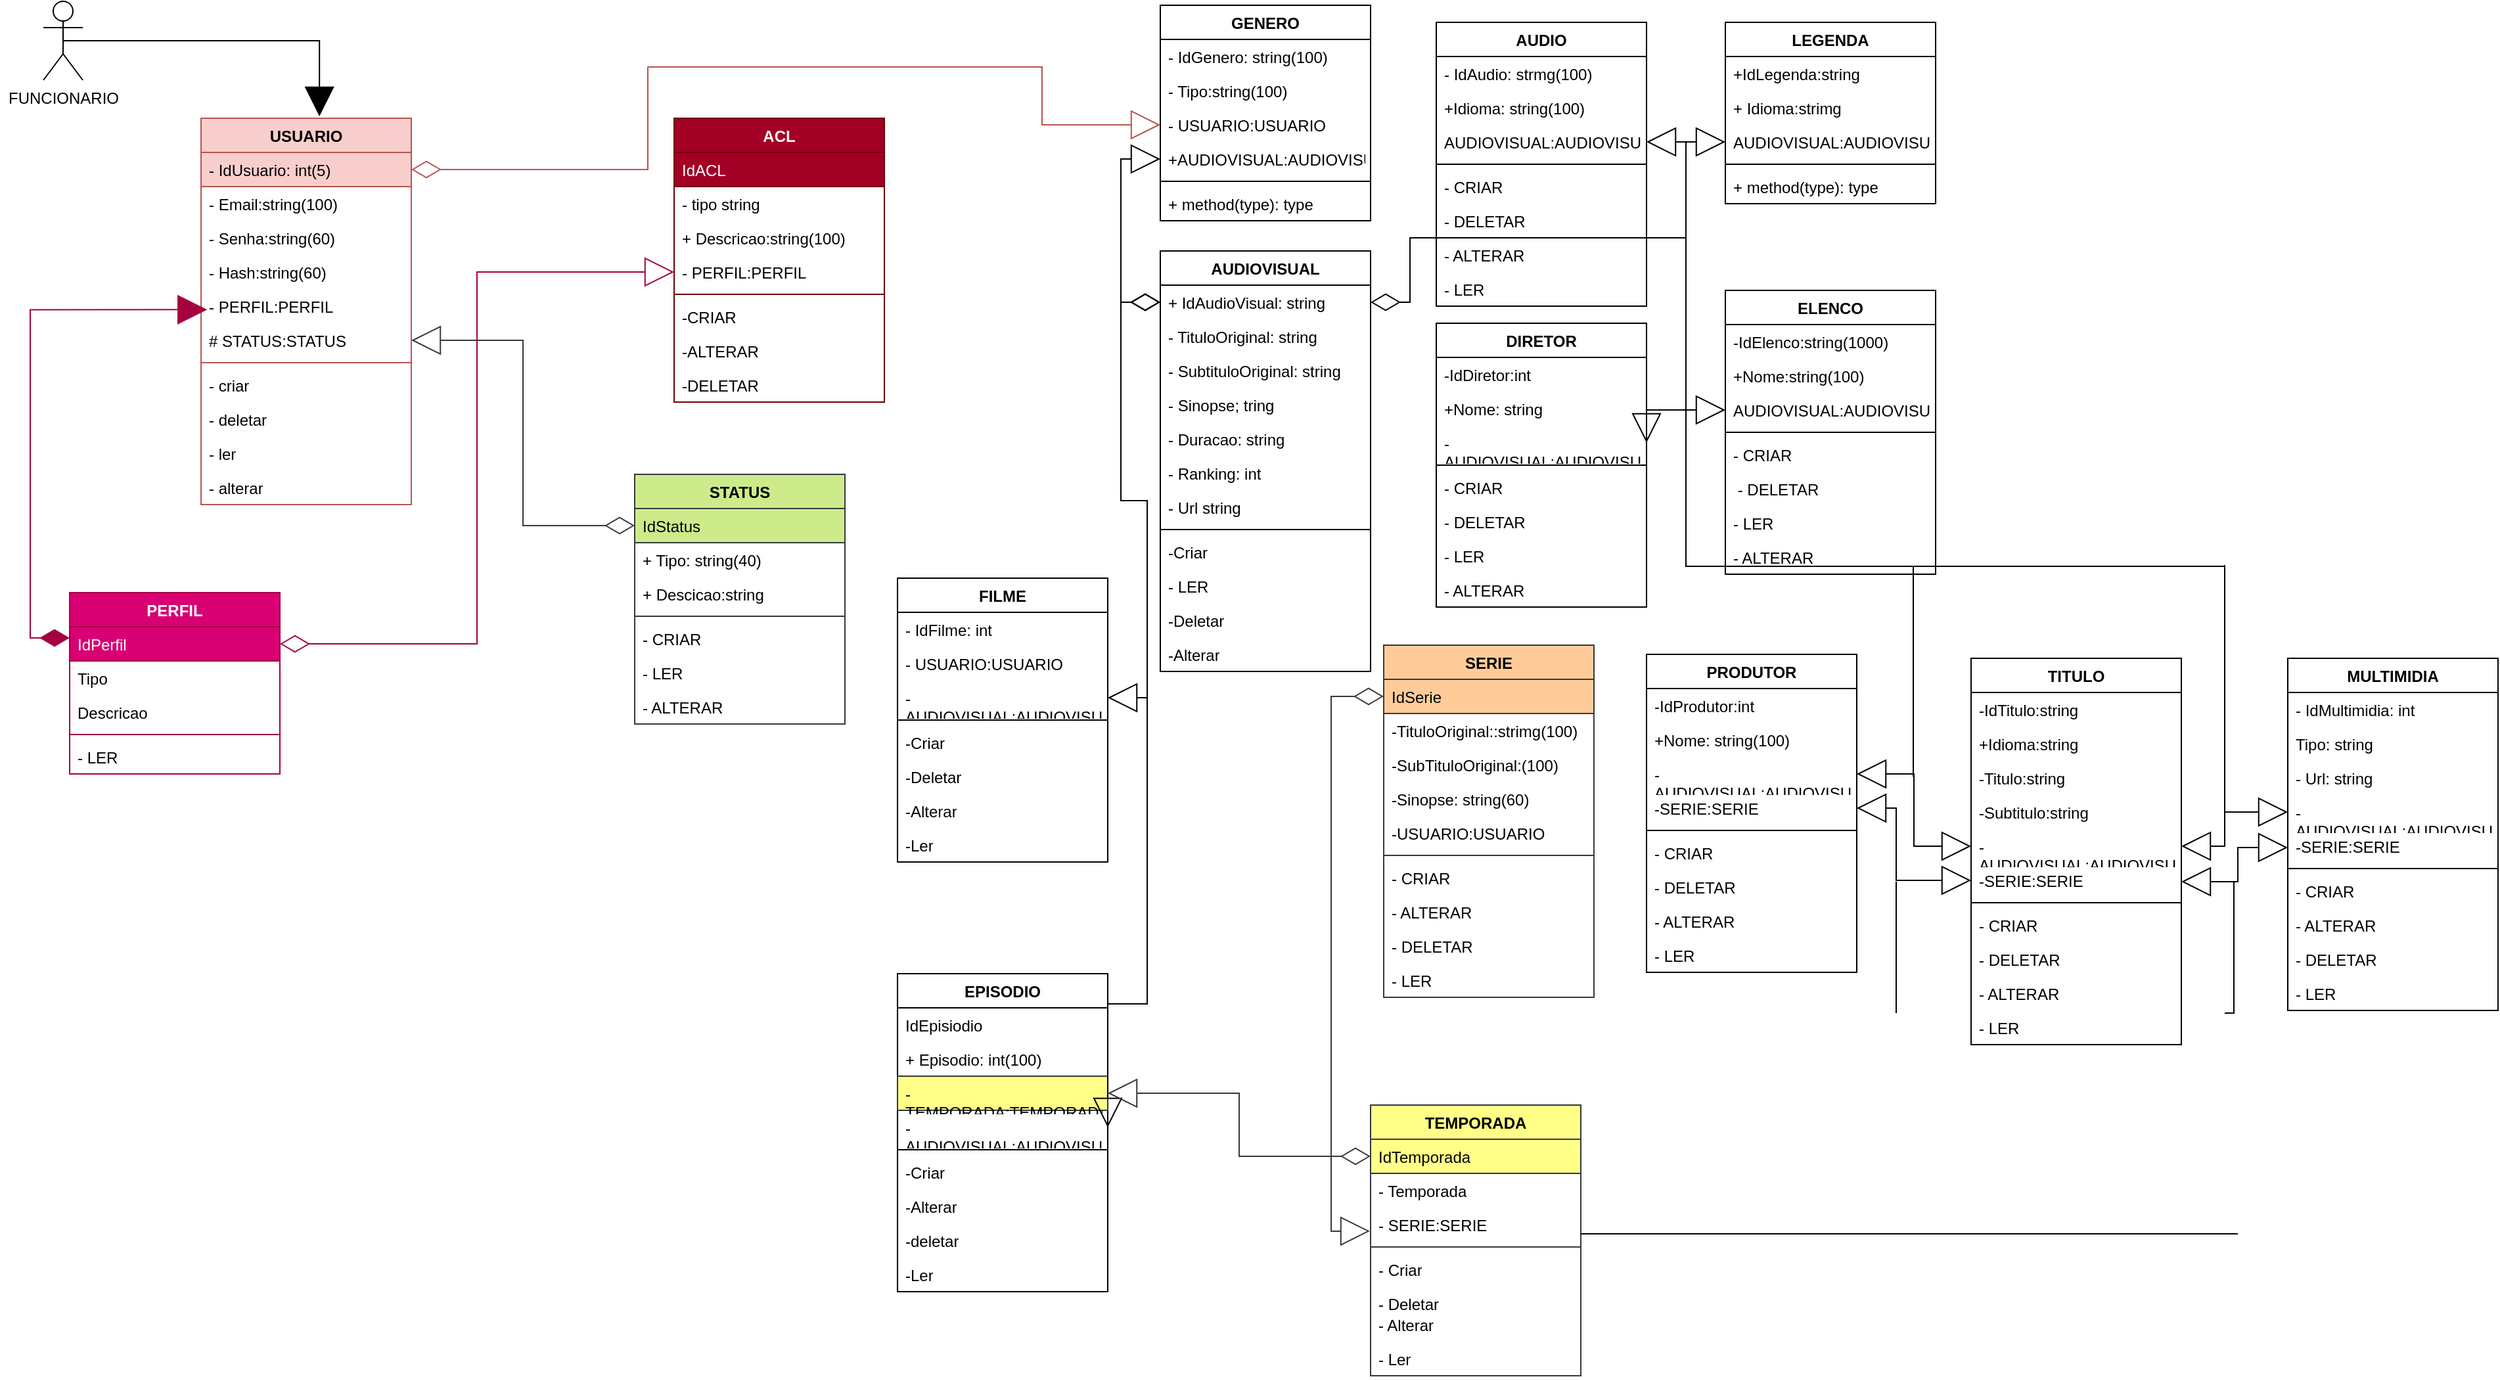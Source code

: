 <mxfile version="24.6.2" type="device">
  <diagram name="Página-1" id="GRvFACQzficc1-shr4CH">
    <mxGraphModel dx="1674" dy="780" grid="1" gridSize="10" guides="1" tooltips="1" connect="1" arrows="1" fold="1" page="1" pageScale="1" pageWidth="827" pageHeight="1169" math="0" shadow="0">
      <root>
        <mxCell id="0" />
        <mxCell id="1" parent="0" />
        <mxCell id="RkfoavA3tTCgAaDDy62b-1" value="USUARIO" style="swimlane;fontStyle=1;align=center;verticalAlign=top;childLayout=stackLayout;horizontal=1;startSize=26;horizontalStack=0;resizeParent=1;resizeParentMax=0;resizeLast=0;collapsible=1;marginBottom=0;whiteSpace=wrap;html=1;fillColor=#f8cecc;strokeColor=#b85450;" parent="1" vertex="1">
          <mxGeometry x="160" y="99" width="160" height="294" as="geometry" />
        </mxCell>
        <mxCell id="RkfoavA3tTCgAaDDy62b-2" value="- IdUsuario: int(5)" style="text;strokeColor=#b85450;fillColor=#f8cecc;align=left;verticalAlign=top;spacingLeft=4;spacingRight=4;overflow=hidden;rotatable=0;points=[[0,0.5],[1,0.5]];portConstraint=eastwest;whiteSpace=wrap;html=1;" parent="RkfoavA3tTCgAaDDy62b-1" vertex="1">
          <mxGeometry y="26" width="160" height="26" as="geometry" />
        </mxCell>
        <mxCell id="RkfoavA3tTCgAaDDy62b-15" value="- Email:string(100)" style="text;strokeColor=none;fillColor=none;align=left;verticalAlign=top;spacingLeft=4;spacingRight=4;overflow=hidden;rotatable=0;points=[[0,0.5],[1,0.5]];portConstraint=eastwest;whiteSpace=wrap;html=1;" parent="RkfoavA3tTCgAaDDy62b-1" vertex="1">
          <mxGeometry y="52" width="160" height="26" as="geometry" />
        </mxCell>
        <mxCell id="RkfoavA3tTCgAaDDy62b-14" value="- Senha:string(60)" style="text;strokeColor=none;fillColor=none;align=left;verticalAlign=top;spacingLeft=4;spacingRight=4;overflow=hidden;rotatable=0;points=[[0,0.5],[1,0.5]];portConstraint=eastwest;whiteSpace=wrap;html=1;" parent="RkfoavA3tTCgAaDDy62b-1" vertex="1">
          <mxGeometry y="78" width="160" height="26" as="geometry" />
        </mxCell>
        <mxCell id="RkfoavA3tTCgAaDDy62b-13" value="- Hash:string(60)" style="text;strokeColor=none;fillColor=none;align=left;verticalAlign=top;spacingLeft=4;spacingRight=4;overflow=hidden;rotatable=0;points=[[0,0.5],[1,0.5]];portConstraint=eastwest;whiteSpace=wrap;html=1;" parent="RkfoavA3tTCgAaDDy62b-1" vertex="1">
          <mxGeometry y="104" width="160" height="26" as="geometry" />
        </mxCell>
        <mxCell id="RkfoavA3tTCgAaDDy62b-7" value="- PERFIL:PERFIL" style="text;strokeColor=none;fillColor=none;align=left;verticalAlign=top;spacingLeft=4;spacingRight=4;overflow=hidden;rotatable=0;points=[[0,0.5],[1,0.5]];portConstraint=eastwest;whiteSpace=wrap;html=1;" parent="RkfoavA3tTCgAaDDy62b-1" vertex="1">
          <mxGeometry y="130" width="160" height="26" as="geometry" />
        </mxCell>
        <mxCell id="RkfoavA3tTCgAaDDy62b-12" value="&lt;div&gt;# STATUS:STATUS&lt;br&gt;&lt;/div&gt;" style="text;strokeColor=none;fillColor=none;align=left;verticalAlign=top;spacingLeft=4;spacingRight=4;overflow=hidden;rotatable=0;points=[[0,0.5],[1,0.5]];portConstraint=eastwest;whiteSpace=wrap;html=1;" parent="RkfoavA3tTCgAaDDy62b-1" vertex="1">
          <mxGeometry y="156" width="160" height="26" as="geometry" />
        </mxCell>
        <mxCell id="RkfoavA3tTCgAaDDy62b-3" value="" style="line;strokeWidth=1;fillColor=none;align=left;verticalAlign=middle;spacingTop=-1;spacingLeft=3;spacingRight=3;rotatable=0;labelPosition=right;points=[];portConstraint=eastwest;strokeColor=inherit;" parent="RkfoavA3tTCgAaDDy62b-1" vertex="1">
          <mxGeometry y="182" width="160" height="8" as="geometry" />
        </mxCell>
        <mxCell id="ahjRUi9kWawGzc0XlnAk-1" value="- criar" style="text;strokeColor=none;fillColor=none;align=left;verticalAlign=top;spacingLeft=4;spacingRight=4;overflow=hidden;rotatable=0;points=[[0,0.5],[1,0.5]];portConstraint=eastwest;whiteSpace=wrap;html=1;" parent="RkfoavA3tTCgAaDDy62b-1" vertex="1">
          <mxGeometry y="190" width="160" height="26" as="geometry" />
        </mxCell>
        <mxCell id="ahjRUi9kWawGzc0XlnAk-2" value="- deletar" style="text;strokeColor=none;fillColor=none;align=left;verticalAlign=top;spacingLeft=4;spacingRight=4;overflow=hidden;rotatable=0;points=[[0,0.5],[1,0.5]];portConstraint=eastwest;whiteSpace=wrap;html=1;" parent="RkfoavA3tTCgAaDDy62b-1" vertex="1">
          <mxGeometry y="216" width="160" height="26" as="geometry" />
        </mxCell>
        <mxCell id="ahjRUi9kWawGzc0XlnAk-3" value="- ler" style="text;strokeColor=none;fillColor=none;align=left;verticalAlign=top;spacingLeft=4;spacingRight=4;overflow=hidden;rotatable=0;points=[[0,0.5],[1,0.5]];portConstraint=eastwest;whiteSpace=wrap;html=1;" parent="RkfoavA3tTCgAaDDy62b-1" vertex="1">
          <mxGeometry y="242" width="160" height="26" as="geometry" />
        </mxCell>
        <mxCell id="RkfoavA3tTCgAaDDy62b-4" value="- alterar" style="text;strokeColor=none;fillColor=none;align=left;verticalAlign=top;spacingLeft=4;spacingRight=4;overflow=hidden;rotatable=0;points=[[0,0.5],[1,0.5]];portConstraint=eastwest;whiteSpace=wrap;html=1;" parent="RkfoavA3tTCgAaDDy62b-1" vertex="1">
          <mxGeometry y="268" width="160" height="26" as="geometry" />
        </mxCell>
        <mxCell id="RkfoavA3tTCgAaDDy62b-5" value="FUNCIONARIO" style="shape=umlActor;verticalLabelPosition=bottom;verticalAlign=top;html=1;" parent="1" vertex="1">
          <mxGeometry x="40" y="10" width="30" height="60" as="geometry" />
        </mxCell>
        <mxCell id="RkfoavA3tTCgAaDDy62b-16" value="STATUS" style="swimlane;fontStyle=1;align=center;verticalAlign=top;childLayout=stackLayout;horizontal=1;startSize=26;horizontalStack=0;resizeParent=1;resizeParentMax=0;resizeLast=0;collapsible=1;marginBottom=0;whiteSpace=wrap;html=1;fillColor=#cdeb8b;strokeColor=#36393d;" parent="1" vertex="1">
          <mxGeometry x="490" y="370" width="160" height="190" as="geometry" />
        </mxCell>
        <mxCell id="RkfoavA3tTCgAaDDy62b-17" value="IdStatus" style="text;strokeColor=#36393d;fillColor=#cdeb8b;align=left;verticalAlign=top;spacingLeft=4;spacingRight=4;overflow=hidden;rotatable=0;points=[[0,0.5],[1,0.5]];portConstraint=eastwest;whiteSpace=wrap;html=1;" parent="RkfoavA3tTCgAaDDy62b-16" vertex="1">
          <mxGeometry y="26" width="160" height="26" as="geometry" />
        </mxCell>
        <mxCell id="RkfoavA3tTCgAaDDy62b-8" value="+ Tipo: string(40)" style="text;strokeColor=none;fillColor=none;align=left;verticalAlign=top;spacingLeft=4;spacingRight=4;overflow=hidden;rotatable=0;points=[[0,0.5],[1,0.5]];portConstraint=eastwest;whiteSpace=wrap;html=1;" parent="RkfoavA3tTCgAaDDy62b-16" vertex="1">
          <mxGeometry y="52" width="160" height="26" as="geometry" />
        </mxCell>
        <mxCell id="RkfoavA3tTCgAaDDy62b-6" value="+ Descicao:string" style="text;strokeColor=none;fillColor=none;align=left;verticalAlign=top;spacingLeft=4;spacingRight=4;overflow=hidden;rotatable=0;points=[[0,0.5],[1,0.5]];portConstraint=eastwest;whiteSpace=wrap;html=1;" parent="RkfoavA3tTCgAaDDy62b-16" vertex="1">
          <mxGeometry y="78" width="160" height="26" as="geometry" />
        </mxCell>
        <mxCell id="RkfoavA3tTCgAaDDy62b-18" value="" style="line;strokeWidth=1;fillColor=none;align=left;verticalAlign=middle;spacingTop=-1;spacingLeft=3;spacingRight=3;rotatable=0;labelPosition=right;points=[];portConstraint=eastwest;strokeColor=inherit;" parent="RkfoavA3tTCgAaDDy62b-16" vertex="1">
          <mxGeometry y="104" width="160" height="8" as="geometry" />
        </mxCell>
        <mxCell id="RkfoavA3tTCgAaDDy62b-19" value="- CRIAR" style="text;strokeColor=none;fillColor=none;align=left;verticalAlign=top;spacingLeft=4;spacingRight=4;overflow=hidden;rotatable=0;points=[[0,0.5],[1,0.5]];portConstraint=eastwest;whiteSpace=wrap;html=1;" parent="RkfoavA3tTCgAaDDy62b-16" vertex="1">
          <mxGeometry y="112" width="160" height="26" as="geometry" />
        </mxCell>
        <mxCell id="iJWxZGeMiyBI0zh3pA0W-1" value="- LER" style="text;strokeColor=none;fillColor=none;align=left;verticalAlign=top;spacingLeft=4;spacingRight=4;overflow=hidden;rotatable=0;points=[[0,0.5],[1,0.5]];portConstraint=eastwest;whiteSpace=wrap;html=1;" vertex="1" parent="RkfoavA3tTCgAaDDy62b-16">
          <mxGeometry y="138" width="160" height="26" as="geometry" />
        </mxCell>
        <mxCell id="ahjRUi9kWawGzc0XlnAk-4" value="- ALTERAR" style="text;strokeColor=none;fillColor=none;align=left;verticalAlign=top;spacingLeft=4;spacingRight=4;overflow=hidden;rotatable=0;points=[[0,0.5],[1,0.5]];portConstraint=eastwest;whiteSpace=wrap;html=1;" parent="RkfoavA3tTCgAaDDy62b-16" vertex="1">
          <mxGeometry y="164" width="160" height="26" as="geometry" />
        </mxCell>
        <mxCell id="RkfoavA3tTCgAaDDy62b-21" value="PERFIL" style="swimlane;fontStyle=1;align=center;verticalAlign=top;childLayout=stackLayout;horizontal=1;startSize=26;horizontalStack=0;resizeParent=1;resizeParentMax=0;resizeLast=0;collapsible=1;marginBottom=0;whiteSpace=wrap;html=1;fillColor=#d80073;fontColor=#ffffff;strokeColor=#A50040;" parent="1" vertex="1">
          <mxGeometry x="60" y="460" width="160" height="138" as="geometry" />
        </mxCell>
        <mxCell id="RkfoavA3tTCgAaDDy62b-22" value="IdPerfil" style="text;strokeColor=#A50040;fillColor=#d80073;align=left;verticalAlign=top;spacingLeft=4;spacingRight=4;overflow=hidden;rotatable=0;points=[[0,0.5],[1,0.5]];portConstraint=eastwest;whiteSpace=wrap;html=1;fontColor=#ffffff;" parent="RkfoavA3tTCgAaDDy62b-21" vertex="1">
          <mxGeometry y="26" width="160" height="26" as="geometry" />
        </mxCell>
        <mxCell id="RkfoavA3tTCgAaDDy62b-11" value="Tipo" style="text;strokeColor=none;fillColor=none;align=left;verticalAlign=top;spacingLeft=4;spacingRight=4;overflow=hidden;rotatable=0;points=[[0,0.5],[1,0.5]];portConstraint=eastwest;whiteSpace=wrap;html=1;" parent="RkfoavA3tTCgAaDDy62b-21" vertex="1">
          <mxGeometry y="52" width="160" height="26" as="geometry" />
        </mxCell>
        <mxCell id="RkfoavA3tTCgAaDDy62b-10" value="Descricao" style="text;strokeColor=none;fillColor=none;align=left;verticalAlign=top;spacingLeft=4;spacingRight=4;overflow=hidden;rotatable=0;points=[[0,0.5],[1,0.5]];portConstraint=eastwest;whiteSpace=wrap;html=1;" parent="RkfoavA3tTCgAaDDy62b-21" vertex="1">
          <mxGeometry y="78" width="160" height="26" as="geometry" />
        </mxCell>
        <mxCell id="RkfoavA3tTCgAaDDy62b-23" value="" style="line;strokeWidth=1;fillColor=none;align=left;verticalAlign=middle;spacingTop=-1;spacingLeft=3;spacingRight=3;rotatable=0;labelPosition=right;points=[];portConstraint=eastwest;strokeColor=inherit;" parent="RkfoavA3tTCgAaDDy62b-21" vertex="1">
          <mxGeometry y="104" width="160" height="8" as="geometry" />
        </mxCell>
        <mxCell id="RkfoavA3tTCgAaDDy62b-24" value="- LER" style="text;strokeColor=none;fillColor=none;align=left;verticalAlign=top;spacingLeft=4;spacingRight=4;overflow=hidden;rotatable=0;points=[[0,0.5],[1,0.5]];portConstraint=eastwest;whiteSpace=wrap;html=1;" parent="RkfoavA3tTCgAaDDy62b-21" vertex="1">
          <mxGeometry y="112" width="160" height="26" as="geometry" />
        </mxCell>
        <mxCell id="RkfoavA3tTCgAaDDy62b-26" value="FILME" style="swimlane;fontStyle=1;align=center;verticalAlign=top;childLayout=stackLayout;horizontal=1;startSize=26;horizontalStack=0;resizeParent=1;resizeParentMax=0;resizeLast=0;collapsible=1;marginBottom=0;whiteSpace=wrap;html=1;" parent="1" vertex="1">
          <mxGeometry x="690" y="449" width="160" height="216" as="geometry" />
        </mxCell>
        <mxCell id="RkfoavA3tTCgAaDDy62b-27" value="- IdFilme: int" style="text;strokeColor=none;fillColor=none;align=left;verticalAlign=top;spacingLeft=4;spacingRight=4;overflow=hidden;rotatable=0;points=[[0,0.5],[1,0.5]];portConstraint=eastwest;whiteSpace=wrap;html=1;" parent="RkfoavA3tTCgAaDDy62b-26" vertex="1">
          <mxGeometry y="26" width="160" height="26" as="geometry" />
        </mxCell>
        <mxCell id="PDKFFEE5wIrrhsvpieCx-93" value="- USUARIO:USUARIO" style="text;strokeColor=none;fillColor=none;align=left;verticalAlign=top;spacingLeft=4;spacingRight=4;overflow=hidden;rotatable=0;points=[[0,0.5],[1,0.5]];portConstraint=eastwest;whiteSpace=wrap;html=1;" parent="RkfoavA3tTCgAaDDy62b-26" vertex="1">
          <mxGeometry y="52" width="160" height="26" as="geometry" />
        </mxCell>
        <mxCell id="PDKFFEE5wIrrhsvpieCx-94" value="-AUDIOVISUAL:AUDIOVISUAL" style="text;strokeColor=none;fillColor=none;align=left;verticalAlign=top;spacingLeft=4;spacingRight=4;overflow=hidden;rotatable=0;points=[[0,0.5],[1,0.5]];portConstraint=eastwest;whiteSpace=wrap;html=1;" parent="RkfoavA3tTCgAaDDy62b-26" vertex="1">
          <mxGeometry y="78" width="160" height="26" as="geometry" />
        </mxCell>
        <mxCell id="RkfoavA3tTCgAaDDy62b-28" value="" style="line;strokeWidth=1;fillColor=none;align=left;verticalAlign=middle;spacingTop=-1;spacingLeft=3;spacingRight=3;rotatable=0;labelPosition=right;points=[];portConstraint=eastwest;strokeColor=inherit;" parent="RkfoavA3tTCgAaDDy62b-26" vertex="1">
          <mxGeometry y="104" width="160" height="8" as="geometry" />
        </mxCell>
        <mxCell id="ahjRUi9kWawGzc0XlnAk-7" value="-Criar" style="text;strokeColor=none;fillColor=none;align=left;verticalAlign=top;spacingLeft=4;spacingRight=4;overflow=hidden;rotatable=0;points=[[0,0.5],[1,0.5]];portConstraint=eastwest;whiteSpace=wrap;html=1;" parent="RkfoavA3tTCgAaDDy62b-26" vertex="1">
          <mxGeometry y="112" width="160" height="26" as="geometry" />
        </mxCell>
        <mxCell id="ahjRUi9kWawGzc0XlnAk-9" value="-Deletar" style="text;strokeColor=none;fillColor=none;align=left;verticalAlign=top;spacingLeft=4;spacingRight=4;overflow=hidden;rotatable=0;points=[[0,0.5],[1,0.5]];portConstraint=eastwest;whiteSpace=wrap;html=1;" parent="RkfoavA3tTCgAaDDy62b-26" vertex="1">
          <mxGeometry y="138" width="160" height="26" as="geometry" />
        </mxCell>
        <mxCell id="ahjRUi9kWawGzc0XlnAk-8" value="-Alterar" style="text;strokeColor=none;fillColor=none;align=left;verticalAlign=top;spacingLeft=4;spacingRight=4;overflow=hidden;rotatable=0;points=[[0,0.5],[1,0.5]];portConstraint=eastwest;whiteSpace=wrap;html=1;" parent="RkfoavA3tTCgAaDDy62b-26" vertex="1">
          <mxGeometry y="164" width="160" height="26" as="geometry" />
        </mxCell>
        <mxCell id="RkfoavA3tTCgAaDDy62b-29" value="-Ler" style="text;strokeColor=none;fillColor=none;align=left;verticalAlign=top;spacingLeft=4;spacingRight=4;overflow=hidden;rotatable=0;points=[[0,0.5],[1,0.5]];portConstraint=eastwest;whiteSpace=wrap;html=1;" parent="RkfoavA3tTCgAaDDy62b-26" vertex="1">
          <mxGeometry y="190" width="160" height="26" as="geometry" />
        </mxCell>
        <mxCell id="RkfoavA3tTCgAaDDy62b-30" value="TEMPORADA" style="swimlane;fontStyle=1;align=center;verticalAlign=top;childLayout=stackLayout;horizontal=1;startSize=26;horizontalStack=0;resizeParent=1;resizeParentMax=0;resizeLast=0;collapsible=1;marginBottom=0;whiteSpace=wrap;html=1;fillColor=#ffff88;strokeColor=#36393d;" parent="1" vertex="1">
          <mxGeometry x="1050" y="850" width="160" height="206" as="geometry" />
        </mxCell>
        <mxCell id="RkfoavA3tTCgAaDDy62b-31" value="IdTemporada" style="text;strokeColor=#36393d;fillColor=#ffff88;align=left;verticalAlign=top;spacingLeft=4;spacingRight=4;overflow=hidden;rotatable=0;points=[[0,0.5],[1,0.5]];portConstraint=eastwest;whiteSpace=wrap;html=1;" parent="RkfoavA3tTCgAaDDy62b-30" vertex="1">
          <mxGeometry y="26" width="160" height="26" as="geometry" />
        </mxCell>
        <mxCell id="PDKFFEE5wIrrhsvpieCx-140" style="edgeStyle=orthogonalEdgeStyle;rounded=0;orthogonalLoop=1;jettySize=auto;html=1;exitX=1;exitY=0.5;exitDx=0;exitDy=0;endArrow=none;endFill=0;" parent="RkfoavA3tTCgAaDDy62b-30" edge="1">
          <mxGeometry relative="1" as="geometry">
            <mxPoint x="660" y="98" as="targetPoint" />
            <mxPoint x="160" y="98" as="sourcePoint" />
          </mxGeometry>
        </mxCell>
        <mxCell id="PDKFFEE5wIrrhsvpieCx-95" value="- Temporada" style="text;strokeColor=none;fillColor=none;align=left;verticalAlign=top;spacingLeft=4;spacingRight=4;overflow=hidden;rotatable=0;points=[[0,0.5],[1,0.5]];portConstraint=eastwest;whiteSpace=wrap;html=1;" parent="RkfoavA3tTCgAaDDy62b-30" vertex="1">
          <mxGeometry y="52" width="160" height="26" as="geometry" />
        </mxCell>
        <mxCell id="PDKFFEE5wIrrhsvpieCx-113" value="- SERIE:SERIE" style="text;strokeColor=none;fillColor=none;align=left;verticalAlign=top;spacingLeft=4;spacingRight=4;overflow=hidden;rotatable=0;points=[[0,0.5],[1,0.5]];portConstraint=eastwest;whiteSpace=wrap;html=1;" parent="RkfoavA3tTCgAaDDy62b-30" vertex="1">
          <mxGeometry y="78" width="160" height="26" as="geometry" />
        </mxCell>
        <mxCell id="RkfoavA3tTCgAaDDy62b-32" value="" style="line;strokeWidth=1;fillColor=none;align=left;verticalAlign=middle;spacingTop=-1;spacingLeft=3;spacingRight=3;rotatable=0;labelPosition=right;points=[];portConstraint=eastwest;strokeColor=inherit;" parent="RkfoavA3tTCgAaDDy62b-30" vertex="1">
          <mxGeometry y="104" width="160" height="8" as="geometry" />
        </mxCell>
        <mxCell id="ahjRUi9kWawGzc0XlnAk-13" value="- Criar" style="text;strokeColor=none;fillColor=none;align=left;verticalAlign=top;spacingLeft=4;spacingRight=4;overflow=hidden;rotatable=0;points=[[0,0.5],[1,0.5]];portConstraint=eastwest;whiteSpace=wrap;html=1;" parent="RkfoavA3tTCgAaDDy62b-30" vertex="1">
          <mxGeometry y="112" width="160" height="26" as="geometry" />
        </mxCell>
        <mxCell id="ahjRUi9kWawGzc0XlnAk-14" value="- Deletar" style="text;strokeColor=none;fillColor=none;align=left;verticalAlign=top;spacingLeft=4;spacingRight=4;overflow=hidden;rotatable=0;points=[[0,0.5],[1,0.5]];portConstraint=eastwest;whiteSpace=wrap;html=1;" parent="RkfoavA3tTCgAaDDy62b-30" vertex="1">
          <mxGeometry y="138" width="160" height="16" as="geometry" />
        </mxCell>
        <mxCell id="ahjRUi9kWawGzc0XlnAk-15" value="- Alterar" style="text;strokeColor=none;fillColor=none;align=left;verticalAlign=top;spacingLeft=4;spacingRight=4;overflow=hidden;rotatable=0;points=[[0,0.5],[1,0.5]];portConstraint=eastwest;whiteSpace=wrap;html=1;" parent="RkfoavA3tTCgAaDDy62b-30" vertex="1">
          <mxGeometry y="154" width="160" height="26" as="geometry" />
        </mxCell>
        <mxCell id="RkfoavA3tTCgAaDDy62b-33" value="- Ler" style="text;strokeColor=none;fillColor=none;align=left;verticalAlign=top;spacingLeft=4;spacingRight=4;overflow=hidden;rotatable=0;points=[[0,0.5],[1,0.5]];portConstraint=eastwest;whiteSpace=wrap;html=1;" parent="RkfoavA3tTCgAaDDy62b-30" vertex="1">
          <mxGeometry y="180" width="160" height="26" as="geometry" />
        </mxCell>
        <mxCell id="RkfoavA3tTCgAaDDy62b-34" value="SERIE" style="swimlane;fontStyle=1;align=center;verticalAlign=top;childLayout=stackLayout;horizontal=1;startSize=26;horizontalStack=0;resizeParent=1;resizeParentMax=0;resizeLast=0;collapsible=1;marginBottom=0;whiteSpace=wrap;html=1;fillColor=#ffcc99;strokeColor=#36393d;" parent="1" vertex="1">
          <mxGeometry x="1060" y="500" width="160" height="268" as="geometry" />
        </mxCell>
        <mxCell id="RkfoavA3tTCgAaDDy62b-35" value="IdSerie" style="text;strokeColor=#36393d;fillColor=#ffcc99;align=left;verticalAlign=top;spacingLeft=4;spacingRight=4;overflow=hidden;rotatable=0;points=[[0,0.5],[1,0.5]];portConstraint=eastwest;whiteSpace=wrap;html=1;" parent="RkfoavA3tTCgAaDDy62b-34" vertex="1">
          <mxGeometry y="26" width="160" height="26" as="geometry" />
        </mxCell>
        <mxCell id="PDKFFEE5wIrrhsvpieCx-101" value="-TituloOriginal::strimg(100)" style="text;strokeColor=none;fillColor=none;align=left;verticalAlign=top;spacingLeft=4;spacingRight=4;overflow=hidden;rotatable=0;points=[[0,0.5],[1,0.5]];portConstraint=eastwest;whiteSpace=wrap;html=1;" parent="RkfoavA3tTCgAaDDy62b-34" vertex="1">
          <mxGeometry y="52" width="160" height="26" as="geometry" />
        </mxCell>
        <mxCell id="PDKFFEE5wIrrhsvpieCx-102" value="-SubTituloOriginal:(100)" style="text;strokeColor=none;fillColor=none;align=left;verticalAlign=top;spacingLeft=4;spacingRight=4;overflow=hidden;rotatable=0;points=[[0,0.5],[1,0.5]];portConstraint=eastwest;whiteSpace=wrap;html=1;" parent="RkfoavA3tTCgAaDDy62b-34" vertex="1">
          <mxGeometry y="78" width="160" height="26" as="geometry" />
        </mxCell>
        <mxCell id="PDKFFEE5wIrrhsvpieCx-103" value="-Sinopse: string(60)" style="text;strokeColor=none;fillColor=none;align=left;verticalAlign=top;spacingLeft=4;spacingRight=4;overflow=hidden;rotatable=0;points=[[0,0.5],[1,0.5]];portConstraint=eastwest;whiteSpace=wrap;html=1;" parent="RkfoavA3tTCgAaDDy62b-34" vertex="1">
          <mxGeometry y="104" width="160" height="26" as="geometry" />
        </mxCell>
        <mxCell id="PDKFFEE5wIrrhsvpieCx-104" value="-USUARIO:USUARIO" style="text;strokeColor=none;fillColor=none;align=left;verticalAlign=top;spacingLeft=4;spacingRight=4;overflow=hidden;rotatable=0;points=[[0,0.5],[1,0.5]];portConstraint=eastwest;whiteSpace=wrap;html=1;" parent="RkfoavA3tTCgAaDDy62b-34" vertex="1">
          <mxGeometry y="130" width="160" height="26" as="geometry" />
        </mxCell>
        <mxCell id="RkfoavA3tTCgAaDDy62b-36" value="" style="line;strokeWidth=1;fillColor=none;align=left;verticalAlign=middle;spacingTop=-1;spacingLeft=3;spacingRight=3;rotatable=0;labelPosition=right;points=[];portConstraint=eastwest;strokeColor=inherit;" parent="RkfoavA3tTCgAaDDy62b-34" vertex="1">
          <mxGeometry y="156" width="160" height="8" as="geometry" />
        </mxCell>
        <mxCell id="iJWxZGeMiyBI0zh3pA0W-5" value="- CRIAR&lt;div&gt;&lt;br&gt;&lt;/div&gt;" style="text;strokeColor=none;fillColor=none;align=left;verticalAlign=top;spacingLeft=4;spacingRight=4;overflow=hidden;rotatable=0;points=[[0,0.5],[1,0.5]];portConstraint=eastwest;whiteSpace=wrap;html=1;" vertex="1" parent="RkfoavA3tTCgAaDDy62b-34">
          <mxGeometry y="164" width="160" height="26" as="geometry" />
        </mxCell>
        <mxCell id="iJWxZGeMiyBI0zh3pA0W-6" value="- ALTERAR" style="text;strokeColor=none;fillColor=none;align=left;verticalAlign=top;spacingLeft=4;spacingRight=4;overflow=hidden;rotatable=0;points=[[0,0.5],[1,0.5]];portConstraint=eastwest;whiteSpace=wrap;html=1;" vertex="1" parent="RkfoavA3tTCgAaDDy62b-34">
          <mxGeometry y="190" width="160" height="26" as="geometry" />
        </mxCell>
        <mxCell id="RkfoavA3tTCgAaDDy62b-37" value="- DELETAR" style="text;strokeColor=none;fillColor=none;align=left;verticalAlign=top;spacingLeft=4;spacingRight=4;overflow=hidden;rotatable=0;points=[[0,0.5],[1,0.5]];portConstraint=eastwest;whiteSpace=wrap;html=1;" parent="RkfoavA3tTCgAaDDy62b-34" vertex="1">
          <mxGeometry y="216" width="160" height="26" as="geometry" />
        </mxCell>
        <mxCell id="iJWxZGeMiyBI0zh3pA0W-3" value="- LER" style="text;strokeColor=none;fillColor=none;align=left;verticalAlign=top;spacingLeft=4;spacingRight=4;overflow=hidden;rotatable=0;points=[[0,0.5],[1,0.5]];portConstraint=eastwest;whiteSpace=wrap;html=1;" vertex="1" parent="RkfoavA3tTCgAaDDy62b-34">
          <mxGeometry y="242" width="160" height="26" as="geometry" />
        </mxCell>
        <mxCell id="RkfoavA3tTCgAaDDy62b-38" value="ACL" style="swimlane;fontStyle=1;align=center;verticalAlign=top;childLayout=stackLayout;horizontal=1;startSize=26;horizontalStack=0;resizeParent=1;resizeParentMax=0;resizeLast=0;collapsible=1;marginBottom=0;whiteSpace=wrap;html=1;fillColor=#a20025;fontColor=#ffffff;strokeColor=#6F0000;" parent="1" vertex="1">
          <mxGeometry x="520" y="99" width="160" height="216" as="geometry" />
        </mxCell>
        <mxCell id="RkfoavA3tTCgAaDDy62b-39" value="IdACL" style="text;strokeColor=#6F0000;fillColor=#a20025;align=left;verticalAlign=top;spacingLeft=4;spacingRight=4;overflow=hidden;rotatable=0;points=[[0,0.5],[1,0.5]];portConstraint=eastwest;whiteSpace=wrap;html=1;fontColor=#ffffff;" parent="RkfoavA3tTCgAaDDy62b-38" vertex="1">
          <mxGeometry y="26" width="160" height="26" as="geometry" />
        </mxCell>
        <mxCell id="PDKFFEE5wIrrhsvpieCx-3" value="- tipo string" style="text;strokeColor=none;fillColor=none;align=left;verticalAlign=top;spacingLeft=4;spacingRight=4;overflow=hidden;rotatable=0;points=[[0,0.5],[1,0.5]];portConstraint=eastwest;whiteSpace=wrap;html=1;" parent="RkfoavA3tTCgAaDDy62b-38" vertex="1">
          <mxGeometry y="52" width="160" height="26" as="geometry" />
        </mxCell>
        <mxCell id="PDKFFEE5wIrrhsvpieCx-2" value="+ Descricao:string(100)" style="text;strokeColor=none;fillColor=none;align=left;verticalAlign=top;spacingLeft=4;spacingRight=4;overflow=hidden;rotatable=0;points=[[0,0.5],[1,0.5]];portConstraint=eastwest;whiteSpace=wrap;html=1;" parent="RkfoavA3tTCgAaDDy62b-38" vertex="1">
          <mxGeometry y="78" width="160" height="26" as="geometry" />
        </mxCell>
        <mxCell id="PDKFFEE5wIrrhsvpieCx-4" value="- PERFIL:PERFIL" style="text;strokeColor=none;fillColor=none;align=left;verticalAlign=top;spacingLeft=4;spacingRight=4;overflow=hidden;rotatable=0;points=[[0,0.5],[1,0.5]];portConstraint=eastwest;whiteSpace=wrap;html=1;" parent="RkfoavA3tTCgAaDDy62b-38" vertex="1">
          <mxGeometry y="104" width="160" height="26" as="geometry" />
        </mxCell>
        <mxCell id="RkfoavA3tTCgAaDDy62b-40" value="" style="line;strokeWidth=1;fillColor=none;align=left;verticalAlign=middle;spacingTop=-1;spacingLeft=3;spacingRight=3;rotatable=0;labelPosition=right;points=[];portConstraint=eastwest;strokeColor=inherit;" parent="RkfoavA3tTCgAaDDy62b-38" vertex="1">
          <mxGeometry y="130" width="160" height="8" as="geometry" />
        </mxCell>
        <mxCell id="ahjRUi9kWawGzc0XlnAk-5" value="-CRIAR" style="text;strokeColor=none;fillColor=none;align=left;verticalAlign=top;spacingLeft=4;spacingRight=4;overflow=hidden;rotatable=0;points=[[0,0.5],[1,0.5]];portConstraint=eastwest;whiteSpace=wrap;html=1;" parent="RkfoavA3tTCgAaDDy62b-38" vertex="1">
          <mxGeometry y="138" width="160" height="26" as="geometry" />
        </mxCell>
        <mxCell id="ahjRUi9kWawGzc0XlnAk-6" value="-ALTERAR" style="text;strokeColor=none;fillColor=none;align=left;verticalAlign=top;spacingLeft=4;spacingRight=4;overflow=hidden;rotatable=0;points=[[0,0.5],[1,0.5]];portConstraint=eastwest;whiteSpace=wrap;html=1;" parent="RkfoavA3tTCgAaDDy62b-38" vertex="1">
          <mxGeometry y="164" width="160" height="26" as="geometry" />
        </mxCell>
        <mxCell id="RkfoavA3tTCgAaDDy62b-41" value="-DELETAR" style="text;strokeColor=none;fillColor=none;align=left;verticalAlign=top;spacingLeft=4;spacingRight=4;overflow=hidden;rotatable=0;points=[[0,0.5],[1,0.5]];portConstraint=eastwest;whiteSpace=wrap;html=1;" parent="RkfoavA3tTCgAaDDy62b-38" vertex="1">
          <mxGeometry y="190" width="160" height="26" as="geometry" />
        </mxCell>
        <mxCell id="RkfoavA3tTCgAaDDy62b-42" value="GENERO" style="swimlane;fontStyle=1;align=center;verticalAlign=top;childLayout=stackLayout;horizontal=1;startSize=26;horizontalStack=0;resizeParent=1;resizeParentMax=0;resizeLast=0;collapsible=1;marginBottom=0;whiteSpace=wrap;html=1;" parent="1" vertex="1">
          <mxGeometry x="890" y="13" width="160" height="164" as="geometry" />
        </mxCell>
        <mxCell id="RkfoavA3tTCgAaDDy62b-43" value="- IdGenero: string(100)" style="text;strokeColor=none;fillColor=none;align=left;verticalAlign=top;spacingLeft=4;spacingRight=4;overflow=hidden;rotatable=0;points=[[0,0.5],[1,0.5]];portConstraint=eastwest;whiteSpace=wrap;html=1;" parent="RkfoavA3tTCgAaDDy62b-42" vertex="1">
          <mxGeometry y="26" width="160" height="26" as="geometry" />
        </mxCell>
        <mxCell id="PDKFFEE5wIrrhsvpieCx-20" value="- Tipo:string(100)" style="text;strokeColor=none;fillColor=none;align=left;verticalAlign=top;spacingLeft=4;spacingRight=4;overflow=hidden;rotatable=0;points=[[0,0.5],[1,0.5]];portConstraint=eastwest;whiteSpace=wrap;html=1;" parent="RkfoavA3tTCgAaDDy62b-42" vertex="1">
          <mxGeometry y="52" width="160" height="26" as="geometry" />
        </mxCell>
        <mxCell id="PDKFFEE5wIrrhsvpieCx-21" value="- USUARIO:USUARIO" style="text;strokeColor=none;fillColor=none;align=left;verticalAlign=top;spacingLeft=4;spacingRight=4;overflow=hidden;rotatable=0;points=[[0,0.5],[1,0.5]];portConstraint=eastwest;whiteSpace=wrap;html=1;" parent="RkfoavA3tTCgAaDDy62b-42" vertex="1">
          <mxGeometry y="78" width="160" height="26" as="geometry" />
        </mxCell>
        <mxCell id="PDKFFEE5wIrrhsvpieCx-89" value="+AUDIOVISUAL:AUDIOVISUAL" style="text;strokeColor=none;fillColor=none;align=left;verticalAlign=top;spacingLeft=4;spacingRight=4;overflow=hidden;rotatable=0;points=[[0,0.5],[1,0.5]];portConstraint=eastwest;whiteSpace=wrap;html=1;" parent="RkfoavA3tTCgAaDDy62b-42" vertex="1">
          <mxGeometry y="104" width="160" height="26" as="geometry" />
        </mxCell>
        <mxCell id="RkfoavA3tTCgAaDDy62b-44" value="" style="line;strokeWidth=1;fillColor=none;align=left;verticalAlign=middle;spacingTop=-1;spacingLeft=3;spacingRight=3;rotatable=0;labelPosition=right;points=[];portConstraint=eastwest;strokeColor=inherit;" parent="RkfoavA3tTCgAaDDy62b-42" vertex="1">
          <mxGeometry y="130" width="160" height="8" as="geometry" />
        </mxCell>
        <mxCell id="RkfoavA3tTCgAaDDy62b-45" value="+ method(type): type" style="text;strokeColor=none;fillColor=none;align=left;verticalAlign=top;spacingLeft=4;spacingRight=4;overflow=hidden;rotatable=0;points=[[0,0.5],[1,0.5]];portConstraint=eastwest;whiteSpace=wrap;html=1;" parent="RkfoavA3tTCgAaDDy62b-42" vertex="1">
          <mxGeometry y="138" width="160" height="26" as="geometry" />
        </mxCell>
        <mxCell id="RkfoavA3tTCgAaDDy62b-47" style="edgeStyle=orthogonalEdgeStyle;rounded=0;orthogonalLoop=1;jettySize=auto;html=1;exitX=0.5;exitY=0.5;exitDx=0;exitDy=0;exitPerimeter=0;entryX=0.563;entryY=-0.005;entryDx=0;entryDy=0;entryPerimeter=0;endArrow=block;endFill=1;endSize=20;" parent="1" source="RkfoavA3tTCgAaDDy62b-5" target="RkfoavA3tTCgAaDDy62b-1" edge="1">
          <mxGeometry relative="1" as="geometry" />
        </mxCell>
        <mxCell id="PDKFFEE5wIrrhsvpieCx-5" style="edgeStyle=orthogonalEdgeStyle;rounded=0;orthogonalLoop=1;jettySize=auto;html=1;exitX=1;exitY=0.5;exitDx=0;exitDy=0;entryX=0;entryY=0.5;entryDx=0;entryDy=0;startArrow=diamondThin;startFill=0;endArrow=block;endFill=0;endSize=20;startSize=20;fillColor=#d80073;strokeColor=#A50040;" parent="1" source="RkfoavA3tTCgAaDDy62b-22" target="PDKFFEE5wIrrhsvpieCx-4" edge="1">
          <mxGeometry relative="1" as="geometry" />
        </mxCell>
        <mxCell id="PDKFFEE5wIrrhsvpieCx-10" style="edgeStyle=orthogonalEdgeStyle;rounded=0;orthogonalLoop=1;jettySize=auto;html=1;exitX=0;exitY=0.25;exitDx=0;exitDy=0;entryX=0.029;entryY=-0.397;entryDx=0;entryDy=0;entryPerimeter=0;endArrow=block;endFill=1;startArrow=diamondThin;startFill=1;endSize=20;startSize=20;fillColor=#d80073;strokeColor=#A50040;" parent="1" source="RkfoavA3tTCgAaDDy62b-21" target="RkfoavA3tTCgAaDDy62b-12" edge="1">
          <mxGeometry relative="1" as="geometry" />
        </mxCell>
        <mxCell id="PDKFFEE5wIrrhsvpieCx-16" value="LEGENDA" style="swimlane;fontStyle=1;align=center;verticalAlign=top;childLayout=stackLayout;horizontal=1;startSize=26;horizontalStack=0;resizeParent=1;resizeParentMax=0;resizeLast=0;collapsible=1;marginBottom=0;whiteSpace=wrap;html=1;" parent="1" vertex="1">
          <mxGeometry x="1320" y="26" width="160" height="138" as="geometry" />
        </mxCell>
        <mxCell id="PDKFFEE5wIrrhsvpieCx-17" value="+IdLegenda:string" style="text;strokeColor=none;fillColor=none;align=left;verticalAlign=top;spacingLeft=4;spacingRight=4;overflow=hidden;rotatable=0;points=[[0,0.5],[1,0.5]];portConstraint=eastwest;whiteSpace=wrap;html=1;" parent="PDKFFEE5wIrrhsvpieCx-16" vertex="1">
          <mxGeometry y="26" width="160" height="26" as="geometry" />
        </mxCell>
        <mxCell id="PDKFFEE5wIrrhsvpieCx-52" value="+ Idioma:strimg" style="text;strokeColor=none;fillColor=none;align=left;verticalAlign=top;spacingLeft=4;spacingRight=4;overflow=hidden;rotatable=0;points=[[0,0.5],[1,0.5]];portConstraint=eastwest;whiteSpace=wrap;html=1;" parent="PDKFFEE5wIrrhsvpieCx-16" vertex="1">
          <mxGeometry y="52" width="160" height="26" as="geometry" />
        </mxCell>
        <mxCell id="PDKFFEE5wIrrhsvpieCx-82" value="AUDIOVISUAL:AUDIOVISUAL" style="text;strokeColor=none;fillColor=none;align=left;verticalAlign=top;spacingLeft=4;spacingRight=4;overflow=hidden;rotatable=0;points=[[0,0.5],[1,0.5]];portConstraint=eastwest;whiteSpace=wrap;html=1;" parent="PDKFFEE5wIrrhsvpieCx-16" vertex="1">
          <mxGeometry y="78" width="160" height="26" as="geometry" />
        </mxCell>
        <mxCell id="PDKFFEE5wIrrhsvpieCx-18" value="" style="line;strokeWidth=1;fillColor=none;align=left;verticalAlign=middle;spacingTop=-1;spacingLeft=3;spacingRight=3;rotatable=0;labelPosition=right;points=[];portConstraint=eastwest;strokeColor=inherit;" parent="PDKFFEE5wIrrhsvpieCx-16" vertex="1">
          <mxGeometry y="104" width="160" height="8" as="geometry" />
        </mxCell>
        <mxCell id="PDKFFEE5wIrrhsvpieCx-19" value="+ method(type): type" style="text;strokeColor=none;fillColor=none;align=left;verticalAlign=top;spacingLeft=4;spacingRight=4;overflow=hidden;rotatable=0;points=[[0,0.5],[1,0.5]];portConstraint=eastwest;whiteSpace=wrap;html=1;" parent="PDKFFEE5wIrrhsvpieCx-16" vertex="1">
          <mxGeometry y="112" width="160" height="26" as="geometry" />
        </mxCell>
        <mxCell id="PDKFFEE5wIrrhsvpieCx-22" style="edgeStyle=orthogonalEdgeStyle;rounded=0;orthogonalLoop=1;jettySize=auto;html=1;exitX=1;exitY=0.5;exitDx=0;exitDy=0;entryX=0;entryY=0.5;entryDx=0;entryDy=0;endArrow=block;endFill=0;startArrow=diamondThin;startFill=0;endSize=20;startSize=20;fillColor=#f8cecc;strokeColor=#b85450;" parent="1" source="RkfoavA3tTCgAaDDy62b-2" target="PDKFFEE5wIrrhsvpieCx-21" edge="1">
          <mxGeometry relative="1" as="geometry">
            <Array as="points">
              <mxPoint x="500" y="138" />
              <mxPoint x="500" y="60" />
              <mxPoint x="800" y="60" />
              <mxPoint x="800" y="104" />
            </Array>
          </mxGeometry>
        </mxCell>
        <mxCell id="PDKFFEE5wIrrhsvpieCx-23" value="AUDIOVISUAL" style="swimlane;fontStyle=1;align=center;verticalAlign=top;childLayout=stackLayout;horizontal=1;startSize=26;horizontalStack=0;resizeParent=1;resizeParentMax=0;resizeLast=0;collapsible=1;marginBottom=0;whiteSpace=wrap;html=1;" parent="1" vertex="1">
          <mxGeometry x="890" y="200" width="160" height="320" as="geometry" />
        </mxCell>
        <mxCell id="PDKFFEE5wIrrhsvpieCx-124" style="edgeStyle=orthogonalEdgeStyle;rounded=0;orthogonalLoop=1;jettySize=auto;html=1;exitX=1;exitY=0.5;exitDx=0;exitDy=0;endArrow=none;endFill=0;startArrow=diamondThin;startFill=0;endSize=20;startSize=20;" parent="PDKFFEE5wIrrhsvpieCx-23" source="PDKFFEE5wIrrhsvpieCx-24" edge="1">
          <mxGeometry relative="1" as="geometry">
            <mxPoint x="400" y="10" as="targetPoint" />
            <Array as="points">
              <mxPoint x="190" y="39" />
              <mxPoint x="190" y="-10" />
              <mxPoint x="400" y="-10" />
            </Array>
          </mxGeometry>
        </mxCell>
        <mxCell id="PDKFFEE5wIrrhsvpieCx-24" value="+ IdAudioVisual: string" style="text;strokeColor=none;fillColor=none;align=left;verticalAlign=top;spacingLeft=4;spacingRight=4;overflow=hidden;rotatable=0;points=[[0,0.5],[1,0.5]];portConstraint=eastwest;whiteSpace=wrap;html=1;" parent="PDKFFEE5wIrrhsvpieCx-23" vertex="1">
          <mxGeometry y="26" width="160" height="26" as="geometry" />
        </mxCell>
        <mxCell id="PDKFFEE5wIrrhsvpieCx-25" value="- TituloOriginal: string" style="text;strokeColor=none;fillColor=none;align=left;verticalAlign=top;spacingLeft=4;spacingRight=4;overflow=hidden;rotatable=0;points=[[0,0.5],[1,0.5]];portConstraint=eastwest;whiteSpace=wrap;html=1;" parent="PDKFFEE5wIrrhsvpieCx-23" vertex="1">
          <mxGeometry y="52" width="160" height="26" as="geometry" />
        </mxCell>
        <mxCell id="PDKFFEE5wIrrhsvpieCx-29" value="- SubtituloOriginal: string" style="text;strokeColor=none;fillColor=none;align=left;verticalAlign=top;spacingLeft=4;spacingRight=4;overflow=hidden;rotatable=0;points=[[0,0.5],[1,0.5]];portConstraint=eastwest;whiteSpace=wrap;html=1;" parent="PDKFFEE5wIrrhsvpieCx-23" vertex="1">
          <mxGeometry y="78" width="160" height="26" as="geometry" />
        </mxCell>
        <mxCell id="PDKFFEE5wIrrhsvpieCx-32" value="- Sinopse; tring" style="text;strokeColor=none;fillColor=none;align=left;verticalAlign=top;spacingLeft=4;spacingRight=4;overflow=hidden;rotatable=0;points=[[0,0.5],[1,0.5]];portConstraint=eastwest;whiteSpace=wrap;html=1;" parent="PDKFFEE5wIrrhsvpieCx-23" vertex="1">
          <mxGeometry y="104" width="160" height="26" as="geometry" />
        </mxCell>
        <mxCell id="PDKFFEE5wIrrhsvpieCx-34" value="- Duracao: string" style="text;strokeColor=none;fillColor=none;align=left;verticalAlign=top;spacingLeft=4;spacingRight=4;overflow=hidden;rotatable=0;points=[[0,0.5],[1,0.5]];portConstraint=eastwest;whiteSpace=wrap;html=1;" parent="PDKFFEE5wIrrhsvpieCx-23" vertex="1">
          <mxGeometry y="130" width="160" height="26" as="geometry" />
        </mxCell>
        <mxCell id="PDKFFEE5wIrrhsvpieCx-35" value="- Ranking: int" style="text;strokeColor=none;fillColor=none;align=left;verticalAlign=top;spacingLeft=4;spacingRight=4;overflow=hidden;rotatable=0;points=[[0,0.5],[1,0.5]];portConstraint=eastwest;whiteSpace=wrap;html=1;" parent="PDKFFEE5wIrrhsvpieCx-23" vertex="1">
          <mxGeometry y="156" width="160" height="26" as="geometry" />
        </mxCell>
        <mxCell id="PDKFFEE5wIrrhsvpieCx-79" value="- Url string" style="text;strokeColor=none;fillColor=none;align=left;verticalAlign=top;spacingLeft=4;spacingRight=4;overflow=hidden;rotatable=0;points=[[0,0.5],[1,0.5]];portConstraint=eastwest;whiteSpace=wrap;html=1;" parent="PDKFFEE5wIrrhsvpieCx-23" vertex="1">
          <mxGeometry y="182" width="160" height="26" as="geometry" />
        </mxCell>
        <mxCell id="PDKFFEE5wIrrhsvpieCx-27" value="" style="line;strokeWidth=1;fillColor=none;align=left;verticalAlign=middle;spacingTop=-1;spacingLeft=3;spacingRight=3;rotatable=0;labelPosition=right;points=[];portConstraint=eastwest;strokeColor=inherit;" parent="PDKFFEE5wIrrhsvpieCx-23" vertex="1">
          <mxGeometry y="208" width="160" height="8" as="geometry" />
        </mxCell>
        <mxCell id="ahjRUi9kWawGzc0XlnAk-16" value="-Criar" style="text;strokeColor=none;fillColor=none;align=left;verticalAlign=top;spacingLeft=4;spacingRight=4;overflow=hidden;rotatable=0;points=[[0,0.5],[1,0.5]];portConstraint=eastwest;whiteSpace=wrap;html=1;" parent="PDKFFEE5wIrrhsvpieCx-23" vertex="1">
          <mxGeometry y="216" width="160" height="26" as="geometry" />
        </mxCell>
        <mxCell id="iJWxZGeMiyBI0zh3pA0W-2" value="- LER" style="text;strokeColor=none;fillColor=none;align=left;verticalAlign=top;spacingLeft=4;spacingRight=4;overflow=hidden;rotatable=0;points=[[0,0.5],[1,0.5]];portConstraint=eastwest;whiteSpace=wrap;html=1;" vertex="1" parent="PDKFFEE5wIrrhsvpieCx-23">
          <mxGeometry y="242" width="160" height="26" as="geometry" />
        </mxCell>
        <mxCell id="ahjRUi9kWawGzc0XlnAk-17" value="-Deletar" style="text;strokeColor=none;fillColor=none;align=left;verticalAlign=top;spacingLeft=4;spacingRight=4;overflow=hidden;rotatable=0;points=[[0,0.5],[1,0.5]];portConstraint=eastwest;whiteSpace=wrap;html=1;" parent="PDKFFEE5wIrrhsvpieCx-23" vertex="1">
          <mxGeometry y="268" width="160" height="26" as="geometry" />
        </mxCell>
        <mxCell id="PDKFFEE5wIrrhsvpieCx-28" value="-Alterar" style="text;strokeColor=none;fillColor=none;align=left;verticalAlign=top;spacingLeft=4;spacingRight=4;overflow=hidden;rotatable=0;points=[[0,0.5],[1,0.5]];portConstraint=eastwest;whiteSpace=wrap;html=1;" parent="PDKFFEE5wIrrhsvpieCx-23" vertex="1">
          <mxGeometry y="294" width="160" height="26" as="geometry" />
        </mxCell>
        <mxCell id="PDKFFEE5wIrrhsvpieCx-38" value="TITULO" style="swimlane;fontStyle=1;align=center;verticalAlign=top;childLayout=stackLayout;horizontal=1;startSize=26;horizontalStack=0;resizeParent=1;resizeParentMax=0;resizeLast=0;collapsible=1;marginBottom=0;whiteSpace=wrap;html=1;" parent="1" vertex="1">
          <mxGeometry x="1507" y="510" width="160" height="294" as="geometry" />
        </mxCell>
        <mxCell id="PDKFFEE5wIrrhsvpieCx-39" value="-IdTitulo:string" style="text;strokeColor=none;fillColor=none;align=left;verticalAlign=top;spacingLeft=4;spacingRight=4;overflow=hidden;rotatable=0;points=[[0,0.5],[1,0.5]];portConstraint=eastwest;whiteSpace=wrap;html=1;" parent="PDKFFEE5wIrrhsvpieCx-38" vertex="1">
          <mxGeometry y="26" width="160" height="26" as="geometry" />
        </mxCell>
        <mxCell id="PDKFFEE5wIrrhsvpieCx-44" value="+Idioma:string" style="text;strokeColor=none;fillColor=none;align=left;verticalAlign=top;spacingLeft=4;spacingRight=4;overflow=hidden;rotatable=0;points=[[0,0.5],[1,0.5]];portConstraint=eastwest;whiteSpace=wrap;html=1;" parent="PDKFFEE5wIrrhsvpieCx-38" vertex="1">
          <mxGeometry y="52" width="160" height="26" as="geometry" />
        </mxCell>
        <mxCell id="PDKFFEE5wIrrhsvpieCx-49" value="-Titulo:string" style="text;strokeColor=none;fillColor=none;align=left;verticalAlign=top;spacingLeft=4;spacingRight=4;overflow=hidden;rotatable=0;points=[[0,0.5],[1,0.5]];portConstraint=eastwest;whiteSpace=wrap;html=1;" parent="PDKFFEE5wIrrhsvpieCx-38" vertex="1">
          <mxGeometry y="78" width="160" height="26" as="geometry" />
        </mxCell>
        <mxCell id="PDKFFEE5wIrrhsvpieCx-81" value="-Subtitulo:string" style="text;strokeColor=none;fillColor=none;align=left;verticalAlign=top;spacingLeft=4;spacingRight=4;overflow=hidden;rotatable=0;points=[[0,0.5],[1,0.5]];portConstraint=eastwest;whiteSpace=wrap;html=1;" parent="PDKFFEE5wIrrhsvpieCx-38" vertex="1">
          <mxGeometry y="104" width="160" height="26" as="geometry" />
        </mxCell>
        <mxCell id="PDKFFEE5wIrrhsvpieCx-50" value="-AUDIOVISUAL:AUDIOVISUAL" style="text;strokeColor=none;fillColor=none;align=left;verticalAlign=top;spacingLeft=4;spacingRight=4;overflow=hidden;rotatable=0;points=[[0,0.5],[1,0.5]];portConstraint=eastwest;whiteSpace=wrap;html=1;" parent="PDKFFEE5wIrrhsvpieCx-38" vertex="1">
          <mxGeometry y="130" width="160" height="26" as="geometry" />
        </mxCell>
        <mxCell id="PDKFFEE5wIrrhsvpieCx-110" value="-SERIE:SERIE" style="text;strokeColor=none;fillColor=none;align=left;verticalAlign=top;spacingLeft=4;spacingRight=4;overflow=hidden;rotatable=0;points=[[0,0.5],[1,0.5]];portConstraint=eastwest;whiteSpace=wrap;html=1;" parent="PDKFFEE5wIrrhsvpieCx-38" vertex="1">
          <mxGeometry y="156" width="160" height="26" as="geometry" />
        </mxCell>
        <mxCell id="PDKFFEE5wIrrhsvpieCx-40" value="" style="line;strokeWidth=1;fillColor=none;align=left;verticalAlign=middle;spacingTop=-1;spacingLeft=3;spacingRight=3;rotatable=0;labelPosition=right;points=[];portConstraint=eastwest;strokeColor=inherit;" parent="PDKFFEE5wIrrhsvpieCx-38" vertex="1">
          <mxGeometry y="182" width="160" height="8" as="geometry" />
        </mxCell>
        <mxCell id="iJWxZGeMiyBI0zh3pA0W-17" value="- CRIAR" style="text;strokeColor=none;fillColor=none;align=left;verticalAlign=top;spacingLeft=4;spacingRight=4;overflow=hidden;rotatable=0;points=[[0,0.5],[1,0.5]];portConstraint=eastwest;whiteSpace=wrap;html=1;" vertex="1" parent="PDKFFEE5wIrrhsvpieCx-38">
          <mxGeometry y="190" width="160" height="26" as="geometry" />
        </mxCell>
        <mxCell id="iJWxZGeMiyBI0zh3pA0W-19" value="- DELETAR" style="text;strokeColor=none;fillColor=none;align=left;verticalAlign=top;spacingLeft=4;spacingRight=4;overflow=hidden;rotatable=0;points=[[0,0.5],[1,0.5]];portConstraint=eastwest;whiteSpace=wrap;html=1;" vertex="1" parent="PDKFFEE5wIrrhsvpieCx-38">
          <mxGeometry y="216" width="160" height="26" as="geometry" />
        </mxCell>
        <mxCell id="iJWxZGeMiyBI0zh3pA0W-18" value="- ALTERAR" style="text;strokeColor=none;fillColor=none;align=left;verticalAlign=top;spacingLeft=4;spacingRight=4;overflow=hidden;rotatable=0;points=[[0,0.5],[1,0.5]];portConstraint=eastwest;whiteSpace=wrap;html=1;" vertex="1" parent="PDKFFEE5wIrrhsvpieCx-38">
          <mxGeometry y="242" width="160" height="26" as="geometry" />
        </mxCell>
        <mxCell id="PDKFFEE5wIrrhsvpieCx-41" value="- LER" style="text;strokeColor=none;fillColor=none;align=left;verticalAlign=top;spacingLeft=4;spacingRight=4;overflow=hidden;rotatable=0;points=[[0,0.5],[1,0.5]];portConstraint=eastwest;whiteSpace=wrap;html=1;" parent="PDKFFEE5wIrrhsvpieCx-38" vertex="1">
          <mxGeometry y="268" width="160" height="26" as="geometry" />
        </mxCell>
        <mxCell id="PDKFFEE5wIrrhsvpieCx-53" value="AUDIO" style="swimlane;fontStyle=1;align=center;verticalAlign=top;childLayout=stackLayout;horizontal=1;startSize=26;horizontalStack=0;resizeParent=1;resizeParentMax=0;resizeLast=0;collapsible=1;marginBottom=0;whiteSpace=wrap;html=1;" parent="1" vertex="1">
          <mxGeometry x="1100" y="26" width="160" height="216" as="geometry" />
        </mxCell>
        <mxCell id="PDKFFEE5wIrrhsvpieCx-54" value="- IdAudio: strmg(100)" style="text;strokeColor=none;fillColor=none;align=left;verticalAlign=top;spacingLeft=4;spacingRight=4;overflow=hidden;rotatable=0;points=[[0,0.5],[1,0.5]];portConstraint=eastwest;whiteSpace=wrap;html=1;" parent="PDKFFEE5wIrrhsvpieCx-53" vertex="1">
          <mxGeometry y="26" width="160" height="26" as="geometry" />
        </mxCell>
        <mxCell id="PDKFFEE5wIrrhsvpieCx-55" value="+Idioma: string(100)" style="text;strokeColor=none;fillColor=none;align=left;verticalAlign=top;spacingLeft=4;spacingRight=4;overflow=hidden;rotatable=0;points=[[0,0.5],[1,0.5]];portConstraint=eastwest;whiteSpace=wrap;html=1;" parent="PDKFFEE5wIrrhsvpieCx-53" vertex="1">
          <mxGeometry y="52" width="160" height="26" as="geometry" />
        </mxCell>
        <mxCell id="PDKFFEE5wIrrhsvpieCx-83" value="AUDIOVISUAL:AUDIOVISUAL" style="text;strokeColor=none;fillColor=none;align=left;verticalAlign=top;spacingLeft=4;spacingRight=4;overflow=hidden;rotatable=0;points=[[0,0.5],[1,0.5]];portConstraint=eastwest;whiteSpace=wrap;html=1;" parent="PDKFFEE5wIrrhsvpieCx-53" vertex="1">
          <mxGeometry y="78" width="160" height="26" as="geometry" />
        </mxCell>
        <mxCell id="PDKFFEE5wIrrhsvpieCx-56" value="" style="line;strokeWidth=1;fillColor=none;align=left;verticalAlign=middle;spacingTop=-1;spacingLeft=3;spacingRight=3;rotatable=0;labelPosition=right;points=[];portConstraint=eastwest;strokeColor=inherit;" parent="PDKFFEE5wIrrhsvpieCx-53" vertex="1">
          <mxGeometry y="104" width="160" height="8" as="geometry" />
        </mxCell>
        <mxCell id="PDKFFEE5wIrrhsvpieCx-57" value="- CRIAR" style="text;strokeColor=none;fillColor=none;align=left;verticalAlign=top;spacingLeft=4;spacingRight=4;overflow=hidden;rotatable=0;points=[[0,0.5],[1,0.5]];portConstraint=eastwest;whiteSpace=wrap;html=1;" parent="PDKFFEE5wIrrhsvpieCx-53" vertex="1">
          <mxGeometry y="112" width="160" height="26" as="geometry" />
        </mxCell>
        <mxCell id="iJWxZGeMiyBI0zh3pA0W-11" value="- DELETAR" style="text;strokeColor=none;fillColor=none;align=left;verticalAlign=top;spacingLeft=4;spacingRight=4;overflow=hidden;rotatable=0;points=[[0,0.5],[1,0.5]];portConstraint=eastwest;whiteSpace=wrap;html=1;" vertex="1" parent="PDKFFEE5wIrrhsvpieCx-53">
          <mxGeometry y="138" width="160" height="26" as="geometry" />
        </mxCell>
        <mxCell id="iJWxZGeMiyBI0zh3pA0W-12" value="- ALTERAR" style="text;strokeColor=none;fillColor=none;align=left;verticalAlign=top;spacingLeft=4;spacingRight=4;overflow=hidden;rotatable=0;points=[[0,0.5],[1,0.5]];portConstraint=eastwest;whiteSpace=wrap;html=1;" vertex="1" parent="PDKFFEE5wIrrhsvpieCx-53">
          <mxGeometry y="164" width="160" height="26" as="geometry" />
        </mxCell>
        <mxCell id="iJWxZGeMiyBI0zh3pA0W-10" value="- LER" style="text;strokeColor=none;fillColor=none;align=left;verticalAlign=top;spacingLeft=4;spacingRight=4;overflow=hidden;rotatable=0;points=[[0,0.5],[1,0.5]];portConstraint=eastwest;whiteSpace=wrap;html=1;" vertex="1" parent="PDKFFEE5wIrrhsvpieCx-53">
          <mxGeometry y="190" width="160" height="26" as="geometry" />
        </mxCell>
        <mxCell id="PDKFFEE5wIrrhsvpieCx-58" value="DIRETOR" style="swimlane;fontStyle=1;align=center;verticalAlign=top;childLayout=stackLayout;horizontal=1;startSize=26;horizontalStack=0;resizeParent=1;resizeParentMax=0;resizeLast=0;collapsible=1;marginBottom=0;whiteSpace=wrap;html=1;" parent="1" vertex="1">
          <mxGeometry x="1100" y="255" width="160" height="216" as="geometry" />
        </mxCell>
        <mxCell id="PDKFFEE5wIrrhsvpieCx-59" value="-IdDiretor:int" style="text;strokeColor=none;fillColor=none;align=left;verticalAlign=top;spacingLeft=4;spacingRight=4;overflow=hidden;rotatable=0;points=[[0,0.5],[1,0.5]];portConstraint=eastwest;whiteSpace=wrap;html=1;" parent="PDKFFEE5wIrrhsvpieCx-58" vertex="1">
          <mxGeometry y="26" width="160" height="26" as="geometry" />
        </mxCell>
        <mxCell id="PDKFFEE5wIrrhsvpieCx-60" value="+Nome: string" style="text;strokeColor=none;fillColor=none;align=left;verticalAlign=top;spacingLeft=4;spacingRight=4;overflow=hidden;rotatable=0;points=[[0,0.5],[1,0.5]];portConstraint=eastwest;whiteSpace=wrap;html=1;" parent="PDKFFEE5wIrrhsvpieCx-58" vertex="1">
          <mxGeometry y="52" width="160" height="26" as="geometry" />
        </mxCell>
        <mxCell id="PDKFFEE5wIrrhsvpieCx-84" value="-AUDIOVISUAL:AUDIOVISUAL" style="text;strokeColor=none;fillColor=none;align=left;verticalAlign=top;spacingLeft=4;spacingRight=4;overflow=hidden;rotatable=0;points=[[0,0.5],[1,0.5]];portConstraint=eastwest;whiteSpace=wrap;html=1;" parent="PDKFFEE5wIrrhsvpieCx-58" vertex="1">
          <mxGeometry y="78" width="160" height="26" as="geometry" />
        </mxCell>
        <mxCell id="PDKFFEE5wIrrhsvpieCx-61" value="" style="line;strokeWidth=1;fillColor=none;align=left;verticalAlign=middle;spacingTop=-1;spacingLeft=3;spacingRight=3;rotatable=0;labelPosition=right;points=[];portConstraint=eastwest;strokeColor=inherit;" parent="PDKFFEE5wIrrhsvpieCx-58" vertex="1">
          <mxGeometry y="104" width="160" height="8" as="geometry" />
        </mxCell>
        <mxCell id="PDKFFEE5wIrrhsvpieCx-62" value="- CRIAR" style="text;strokeColor=none;fillColor=none;align=left;verticalAlign=top;spacingLeft=4;spacingRight=4;overflow=hidden;rotatable=0;points=[[0,0.5],[1,0.5]];portConstraint=eastwest;whiteSpace=wrap;html=1;" parent="PDKFFEE5wIrrhsvpieCx-58" vertex="1">
          <mxGeometry y="112" width="160" height="26" as="geometry" />
        </mxCell>
        <mxCell id="iJWxZGeMiyBI0zh3pA0W-15" value="- DELETAR" style="text;strokeColor=none;fillColor=none;align=left;verticalAlign=top;spacingLeft=4;spacingRight=4;overflow=hidden;rotatable=0;points=[[0,0.5],[1,0.5]];portConstraint=eastwest;whiteSpace=wrap;html=1;" vertex="1" parent="PDKFFEE5wIrrhsvpieCx-58">
          <mxGeometry y="138" width="160" height="26" as="geometry" />
        </mxCell>
        <mxCell id="iJWxZGeMiyBI0zh3pA0W-16" value="- LER" style="text;strokeColor=none;fillColor=none;align=left;verticalAlign=top;spacingLeft=4;spacingRight=4;overflow=hidden;rotatable=0;points=[[0,0.5],[1,0.5]];portConstraint=eastwest;whiteSpace=wrap;html=1;" vertex="1" parent="PDKFFEE5wIrrhsvpieCx-58">
          <mxGeometry y="164" width="160" height="26" as="geometry" />
        </mxCell>
        <mxCell id="iJWxZGeMiyBI0zh3pA0W-13" value="- ALTERAR" style="text;strokeColor=none;fillColor=none;align=left;verticalAlign=top;spacingLeft=4;spacingRight=4;overflow=hidden;rotatable=0;points=[[0,0.5],[1,0.5]];portConstraint=eastwest;whiteSpace=wrap;html=1;" vertex="1" parent="PDKFFEE5wIrrhsvpieCx-58">
          <mxGeometry y="190" width="160" height="26" as="geometry" />
        </mxCell>
        <mxCell id="PDKFFEE5wIrrhsvpieCx-63" value="PRODUTOR" style="swimlane;fontStyle=1;align=center;verticalAlign=top;childLayout=stackLayout;horizontal=1;startSize=26;horizontalStack=0;resizeParent=1;resizeParentMax=0;resizeLast=0;collapsible=1;marginBottom=0;whiteSpace=wrap;html=1;" parent="1" vertex="1">
          <mxGeometry x="1260" y="507" width="160" height="242" as="geometry" />
        </mxCell>
        <mxCell id="PDKFFEE5wIrrhsvpieCx-64" value="-IdProdutor:int" style="text;strokeColor=none;fillColor=none;align=left;verticalAlign=top;spacingLeft=4;spacingRight=4;overflow=hidden;rotatable=0;points=[[0,0.5],[1,0.5]];portConstraint=eastwest;whiteSpace=wrap;html=1;" parent="PDKFFEE5wIrrhsvpieCx-63" vertex="1">
          <mxGeometry y="26" width="160" height="26" as="geometry" />
        </mxCell>
        <mxCell id="PDKFFEE5wIrrhsvpieCx-65" value="+Nome: string(100)" style="text;strokeColor=none;fillColor=none;align=left;verticalAlign=top;spacingLeft=4;spacingRight=4;overflow=hidden;rotatable=0;points=[[0,0.5],[1,0.5]];portConstraint=eastwest;whiteSpace=wrap;html=1;" parent="PDKFFEE5wIrrhsvpieCx-63" vertex="1">
          <mxGeometry y="52" width="160" height="26" as="geometry" />
        </mxCell>
        <mxCell id="PDKFFEE5wIrrhsvpieCx-85" value="-AUDIOVISUAL:AUDIOVISUAL" style="text;strokeColor=none;fillColor=none;align=left;verticalAlign=top;spacingLeft=4;spacingRight=4;overflow=hidden;rotatable=0;points=[[0,0.5],[1,0.5]];portConstraint=eastwest;whiteSpace=wrap;html=1;" parent="PDKFFEE5wIrrhsvpieCx-63" vertex="1">
          <mxGeometry y="78" width="160" height="26" as="geometry" />
        </mxCell>
        <mxCell id="PDKFFEE5wIrrhsvpieCx-115" value="-SERIE:SERIE" style="text;strokeColor=none;fillColor=none;align=left;verticalAlign=top;spacingLeft=4;spacingRight=4;overflow=hidden;rotatable=0;points=[[0,0.5],[1,0.5]];portConstraint=eastwest;whiteSpace=wrap;html=1;" parent="PDKFFEE5wIrrhsvpieCx-63" vertex="1">
          <mxGeometry y="104" width="160" height="26" as="geometry" />
        </mxCell>
        <mxCell id="PDKFFEE5wIrrhsvpieCx-66" value="" style="line;strokeWidth=1;fillColor=none;align=left;verticalAlign=middle;spacingTop=-1;spacingLeft=3;spacingRight=3;rotatable=0;labelPosition=right;points=[];portConstraint=eastwest;strokeColor=inherit;" parent="PDKFFEE5wIrrhsvpieCx-63" vertex="1">
          <mxGeometry y="130" width="160" height="8" as="geometry" />
        </mxCell>
        <mxCell id="PDKFFEE5wIrrhsvpieCx-67" value="- CRIAR" style="text;strokeColor=none;fillColor=none;align=left;verticalAlign=top;spacingLeft=4;spacingRight=4;overflow=hidden;rotatable=0;points=[[0,0.5],[1,0.5]];portConstraint=eastwest;whiteSpace=wrap;html=1;" parent="PDKFFEE5wIrrhsvpieCx-63" vertex="1">
          <mxGeometry y="138" width="160" height="26" as="geometry" />
        </mxCell>
        <mxCell id="iJWxZGeMiyBI0zh3pA0W-8" value="- DELETAR" style="text;strokeColor=none;fillColor=none;align=left;verticalAlign=top;spacingLeft=4;spacingRight=4;overflow=hidden;rotatable=0;points=[[0,0.5],[1,0.5]];portConstraint=eastwest;whiteSpace=wrap;html=1;" vertex="1" parent="PDKFFEE5wIrrhsvpieCx-63">
          <mxGeometry y="164" width="160" height="26" as="geometry" />
        </mxCell>
        <mxCell id="iJWxZGeMiyBI0zh3pA0W-9" value="- ALTERAR" style="text;strokeColor=none;fillColor=none;align=left;verticalAlign=top;spacingLeft=4;spacingRight=4;overflow=hidden;rotatable=0;points=[[0,0.5],[1,0.5]];portConstraint=eastwest;whiteSpace=wrap;html=1;" vertex="1" parent="PDKFFEE5wIrrhsvpieCx-63">
          <mxGeometry y="190" width="160" height="26" as="geometry" />
        </mxCell>
        <mxCell id="iJWxZGeMiyBI0zh3pA0W-7" value="- LER" style="text;strokeColor=none;fillColor=none;align=left;verticalAlign=top;spacingLeft=4;spacingRight=4;overflow=hidden;rotatable=0;points=[[0,0.5],[1,0.5]];portConstraint=eastwest;whiteSpace=wrap;html=1;" vertex="1" parent="PDKFFEE5wIrrhsvpieCx-63">
          <mxGeometry y="216" width="160" height="26" as="geometry" />
        </mxCell>
        <mxCell id="PDKFFEE5wIrrhsvpieCx-68" value="ELENCO" style="swimlane;fontStyle=1;align=center;verticalAlign=top;childLayout=stackLayout;horizontal=1;startSize=26;horizontalStack=0;resizeParent=1;resizeParentMax=0;resizeLast=0;collapsible=1;marginBottom=0;whiteSpace=wrap;html=1;" parent="1" vertex="1">
          <mxGeometry x="1320" y="230" width="160" height="216" as="geometry" />
        </mxCell>
        <mxCell id="PDKFFEE5wIrrhsvpieCx-69" value="-IdElenco:string(1000)" style="text;strokeColor=none;fillColor=none;align=left;verticalAlign=top;spacingLeft=4;spacingRight=4;overflow=hidden;rotatable=0;points=[[0,0.5],[1,0.5]];portConstraint=eastwest;whiteSpace=wrap;html=1;" parent="PDKFFEE5wIrrhsvpieCx-68" vertex="1">
          <mxGeometry y="26" width="160" height="26" as="geometry" />
        </mxCell>
        <mxCell id="PDKFFEE5wIrrhsvpieCx-70" value="+Nome:string(100)" style="text;strokeColor=none;fillColor=none;align=left;verticalAlign=top;spacingLeft=4;spacingRight=4;overflow=hidden;rotatable=0;points=[[0,0.5],[1,0.5]];portConstraint=eastwest;whiteSpace=wrap;html=1;" parent="PDKFFEE5wIrrhsvpieCx-68" vertex="1">
          <mxGeometry y="52" width="160" height="26" as="geometry" />
        </mxCell>
        <mxCell id="PDKFFEE5wIrrhsvpieCx-86" value="AUDIOVISUAL:AUDIOVISUAL" style="text;strokeColor=none;fillColor=none;align=left;verticalAlign=top;spacingLeft=4;spacingRight=4;overflow=hidden;rotatable=0;points=[[0,0.5],[1,0.5]];portConstraint=eastwest;whiteSpace=wrap;html=1;" parent="PDKFFEE5wIrrhsvpieCx-68" vertex="1">
          <mxGeometry y="78" width="160" height="26" as="geometry" />
        </mxCell>
        <mxCell id="PDKFFEE5wIrrhsvpieCx-71" value="" style="line;strokeWidth=1;fillColor=none;align=left;verticalAlign=middle;spacingTop=-1;spacingLeft=3;spacingRight=3;rotatable=0;labelPosition=right;points=[];portConstraint=eastwest;strokeColor=inherit;" parent="PDKFFEE5wIrrhsvpieCx-68" vertex="1">
          <mxGeometry y="104" width="160" height="8" as="geometry" />
        </mxCell>
        <mxCell id="PDKFFEE5wIrrhsvpieCx-72" value="- CRIAR" style="text;strokeColor=none;fillColor=none;align=left;verticalAlign=top;spacingLeft=4;spacingRight=4;overflow=hidden;rotatable=0;points=[[0,0.5],[1,0.5]];portConstraint=eastwest;whiteSpace=wrap;html=1;" parent="PDKFFEE5wIrrhsvpieCx-68" vertex="1">
          <mxGeometry y="112" width="160" height="26" as="geometry" />
        </mxCell>
        <mxCell id="iJWxZGeMiyBI0zh3pA0W-24" value="&amp;nbsp;- DELETAR" style="text;strokeColor=none;fillColor=none;align=left;verticalAlign=top;spacingLeft=4;spacingRight=4;overflow=hidden;rotatable=0;points=[[0,0.5],[1,0.5]];portConstraint=eastwest;whiteSpace=wrap;html=1;" vertex="1" parent="PDKFFEE5wIrrhsvpieCx-68">
          <mxGeometry y="138" width="160" height="26" as="geometry" />
        </mxCell>
        <mxCell id="iJWxZGeMiyBI0zh3pA0W-25" value="- LER" style="text;strokeColor=none;fillColor=none;align=left;verticalAlign=top;spacingLeft=4;spacingRight=4;overflow=hidden;rotatable=0;points=[[0,0.5],[1,0.5]];portConstraint=eastwest;whiteSpace=wrap;html=1;" vertex="1" parent="PDKFFEE5wIrrhsvpieCx-68">
          <mxGeometry y="164" width="160" height="26" as="geometry" />
        </mxCell>
        <mxCell id="iJWxZGeMiyBI0zh3pA0W-23" value="- ALTERAR" style="text;strokeColor=none;fillColor=none;align=left;verticalAlign=top;spacingLeft=4;spacingRight=4;overflow=hidden;rotatable=0;points=[[0,0.5],[1,0.5]];portConstraint=eastwest;whiteSpace=wrap;html=1;" vertex="1" parent="PDKFFEE5wIrrhsvpieCx-68">
          <mxGeometry y="190" width="160" height="26" as="geometry" />
        </mxCell>
        <mxCell id="PDKFFEE5wIrrhsvpieCx-73" value="MULTIMIDIA" style="swimlane;fontStyle=1;align=center;verticalAlign=top;childLayout=stackLayout;horizontal=1;startSize=26;horizontalStack=0;resizeParent=1;resizeParentMax=0;resizeLast=0;collapsible=1;marginBottom=0;whiteSpace=wrap;html=1;" parent="1" vertex="1">
          <mxGeometry x="1748" y="510" width="160" height="268" as="geometry" />
        </mxCell>
        <mxCell id="PDKFFEE5wIrrhsvpieCx-74" value="- IdMultimidia: int" style="text;strokeColor=none;fillColor=none;align=left;verticalAlign=top;spacingLeft=4;spacingRight=4;overflow=hidden;rotatable=0;points=[[0,0.5],[1,0.5]];portConstraint=eastwest;whiteSpace=wrap;html=1;" parent="PDKFFEE5wIrrhsvpieCx-73" vertex="1">
          <mxGeometry y="26" width="160" height="26" as="geometry" />
        </mxCell>
        <mxCell id="PDKFFEE5wIrrhsvpieCx-75" value="Tipo: string" style="text;strokeColor=none;fillColor=none;align=left;verticalAlign=top;spacingLeft=4;spacingRight=4;overflow=hidden;rotatable=0;points=[[0,0.5],[1,0.5]];portConstraint=eastwest;whiteSpace=wrap;html=1;" parent="PDKFFEE5wIrrhsvpieCx-73" vertex="1">
          <mxGeometry y="52" width="160" height="26" as="geometry" />
        </mxCell>
        <mxCell id="PDKFFEE5wIrrhsvpieCx-78" value="- Url: string" style="text;strokeColor=none;fillColor=none;align=left;verticalAlign=top;spacingLeft=4;spacingRight=4;overflow=hidden;rotatable=0;points=[[0,0.5],[1,0.5]];portConstraint=eastwest;whiteSpace=wrap;html=1;" parent="PDKFFEE5wIrrhsvpieCx-73" vertex="1">
          <mxGeometry y="78" width="160" height="26" as="geometry" />
        </mxCell>
        <mxCell id="PDKFFEE5wIrrhsvpieCx-87" value="-AUDIOVISUAL:AUDIOVISUAL" style="text;strokeColor=none;fillColor=none;align=left;verticalAlign=top;spacingLeft=4;spacingRight=4;overflow=hidden;rotatable=0;points=[[0,0.5],[1,0.5]];portConstraint=eastwest;whiteSpace=wrap;html=1;" parent="PDKFFEE5wIrrhsvpieCx-73" vertex="1">
          <mxGeometry y="104" width="160" height="26" as="geometry" />
        </mxCell>
        <mxCell id="PDKFFEE5wIrrhsvpieCx-114" value="-SERIE:SERIE" style="text;strokeColor=none;fillColor=none;align=left;verticalAlign=top;spacingLeft=4;spacingRight=4;overflow=hidden;rotatable=0;points=[[0,0.5],[1,0.5]];portConstraint=eastwest;whiteSpace=wrap;html=1;" parent="PDKFFEE5wIrrhsvpieCx-73" vertex="1">
          <mxGeometry y="130" width="160" height="26" as="geometry" />
        </mxCell>
        <mxCell id="PDKFFEE5wIrrhsvpieCx-76" value="" style="line;strokeWidth=1;fillColor=none;align=left;verticalAlign=middle;spacingTop=-1;spacingLeft=3;spacingRight=3;rotatable=0;labelPosition=right;points=[];portConstraint=eastwest;strokeColor=inherit;" parent="PDKFFEE5wIrrhsvpieCx-73" vertex="1">
          <mxGeometry y="156" width="160" height="8" as="geometry" />
        </mxCell>
        <mxCell id="PDKFFEE5wIrrhsvpieCx-77" value="- CRIAR" style="text;strokeColor=none;fillColor=none;align=left;verticalAlign=top;spacingLeft=4;spacingRight=4;overflow=hidden;rotatable=0;points=[[0,0.5],[1,0.5]];portConstraint=eastwest;whiteSpace=wrap;html=1;" parent="PDKFFEE5wIrrhsvpieCx-73" vertex="1">
          <mxGeometry y="164" width="160" height="26" as="geometry" />
        </mxCell>
        <mxCell id="iJWxZGeMiyBI0zh3pA0W-22" value="- ALTERAR" style="text;strokeColor=none;fillColor=none;align=left;verticalAlign=top;spacingLeft=4;spacingRight=4;overflow=hidden;rotatable=0;points=[[0,0.5],[1,0.5]];portConstraint=eastwest;whiteSpace=wrap;html=1;" vertex="1" parent="PDKFFEE5wIrrhsvpieCx-73">
          <mxGeometry y="190" width="160" height="26" as="geometry" />
        </mxCell>
        <mxCell id="iJWxZGeMiyBI0zh3pA0W-20" value="- DELETAR" style="text;strokeColor=none;fillColor=none;align=left;verticalAlign=top;spacingLeft=4;spacingRight=4;overflow=hidden;rotatable=0;points=[[0,0.5],[1,0.5]];portConstraint=eastwest;whiteSpace=wrap;html=1;" vertex="1" parent="PDKFFEE5wIrrhsvpieCx-73">
          <mxGeometry y="216" width="160" height="26" as="geometry" />
        </mxCell>
        <mxCell id="iJWxZGeMiyBI0zh3pA0W-21" value="- LER" style="text;strokeColor=none;fillColor=none;align=left;verticalAlign=top;spacingLeft=4;spacingRight=4;overflow=hidden;rotatable=0;points=[[0,0.5],[1,0.5]];portConstraint=eastwest;whiteSpace=wrap;html=1;" vertex="1" parent="PDKFFEE5wIrrhsvpieCx-73">
          <mxGeometry y="242" width="160" height="26" as="geometry" />
        </mxCell>
        <mxCell id="PDKFFEE5wIrrhsvpieCx-96" value="EPISODIO" style="swimlane;fontStyle=1;align=center;verticalAlign=top;childLayout=stackLayout;horizontal=1;startSize=26;horizontalStack=0;resizeParent=1;resizeParentMax=0;resizeLast=0;collapsible=1;marginBottom=0;whiteSpace=wrap;html=1;" parent="1" vertex="1">
          <mxGeometry x="690" y="750" width="160" height="242" as="geometry" />
        </mxCell>
        <mxCell id="PDKFFEE5wIrrhsvpieCx-97" value="IdEpisiodio" style="text;strokeColor=none;fillColor=none;align=left;verticalAlign=top;spacingLeft=4;spacingRight=4;overflow=hidden;rotatable=0;points=[[0,0.5],[1,0.5]];portConstraint=eastwest;whiteSpace=wrap;html=1;" parent="PDKFFEE5wIrrhsvpieCx-96" vertex="1">
          <mxGeometry y="26" width="160" height="26" as="geometry" />
        </mxCell>
        <mxCell id="PDKFFEE5wIrrhsvpieCx-98" value="+ Episodio: int(100)" style="text;strokeColor=none;fillColor=none;align=left;verticalAlign=top;spacingLeft=4;spacingRight=4;overflow=hidden;rotatable=0;points=[[0,0.5],[1,0.5]];portConstraint=eastwest;whiteSpace=wrap;html=1;" parent="PDKFFEE5wIrrhsvpieCx-96" vertex="1">
          <mxGeometry y="52" width="160" height="26" as="geometry" />
        </mxCell>
        <mxCell id="PDKFFEE5wIrrhsvpieCx-107" value="-TEMPORADA:TEMPORADA" style="text;strokeColor=#36393d;fillColor=#ffff88;align=left;verticalAlign=top;spacingLeft=4;spacingRight=4;overflow=hidden;rotatable=0;points=[[0,0.5],[1,0.5]];portConstraint=eastwest;whiteSpace=wrap;html=1;" parent="PDKFFEE5wIrrhsvpieCx-96" vertex="1">
          <mxGeometry y="78" width="160" height="26" as="geometry" />
        </mxCell>
        <mxCell id="PDKFFEE5wIrrhsvpieCx-105" value="-AUDIOVISUAL:AUDIOVISUAL" style="text;strokeColor=none;fillColor=none;align=left;verticalAlign=top;spacingLeft=4;spacingRight=4;overflow=hidden;rotatable=0;points=[[0,0.5],[1,0.5]];portConstraint=eastwest;whiteSpace=wrap;html=1;" parent="PDKFFEE5wIrrhsvpieCx-96" vertex="1">
          <mxGeometry y="104" width="160" height="26" as="geometry" />
        </mxCell>
        <mxCell id="PDKFFEE5wIrrhsvpieCx-99" value="" style="line;strokeWidth=1;fillColor=none;align=left;verticalAlign=middle;spacingTop=-1;spacingLeft=3;spacingRight=3;rotatable=0;labelPosition=right;points=[];portConstraint=eastwest;strokeColor=inherit;" parent="PDKFFEE5wIrrhsvpieCx-96" vertex="1">
          <mxGeometry y="130" width="160" height="8" as="geometry" />
        </mxCell>
        <mxCell id="PDKFFEE5wIrrhsvpieCx-100" value="-Criar" style="text;strokeColor=none;fillColor=none;align=left;verticalAlign=top;spacingLeft=4;spacingRight=4;overflow=hidden;rotatable=0;points=[[0,0.5],[1,0.5]];portConstraint=eastwest;whiteSpace=wrap;html=1;" parent="PDKFFEE5wIrrhsvpieCx-96" vertex="1">
          <mxGeometry y="138" width="160" height="26" as="geometry" />
        </mxCell>
        <mxCell id="ahjRUi9kWawGzc0XlnAk-10" value="-Alterar" style="text;strokeColor=none;fillColor=none;align=left;verticalAlign=top;spacingLeft=4;spacingRight=4;overflow=hidden;rotatable=0;points=[[0,0.5],[1,0.5]];portConstraint=eastwest;whiteSpace=wrap;html=1;" parent="PDKFFEE5wIrrhsvpieCx-96" vertex="1">
          <mxGeometry y="164" width="160" height="26" as="geometry" />
        </mxCell>
        <mxCell id="ahjRUi9kWawGzc0XlnAk-12" value="-deletar" style="text;strokeColor=none;fillColor=none;align=left;verticalAlign=top;spacingLeft=4;spacingRight=4;overflow=hidden;rotatable=0;points=[[0,0.5],[1,0.5]];portConstraint=eastwest;whiteSpace=wrap;html=1;" parent="PDKFFEE5wIrrhsvpieCx-96" vertex="1">
          <mxGeometry y="190" width="160" height="26" as="geometry" />
        </mxCell>
        <mxCell id="ahjRUi9kWawGzc0XlnAk-11" value="-Ler" style="text;strokeColor=none;fillColor=none;align=left;verticalAlign=top;spacingLeft=4;spacingRight=4;overflow=hidden;rotatable=0;points=[[0,0.5],[1,0.5]];portConstraint=eastwest;whiteSpace=wrap;html=1;" parent="PDKFFEE5wIrrhsvpieCx-96" vertex="1">
          <mxGeometry y="216" width="160" height="26" as="geometry" />
        </mxCell>
        <mxCell id="PDKFFEE5wIrrhsvpieCx-116" style="edgeStyle=orthogonalEdgeStyle;rounded=0;orthogonalLoop=1;jettySize=auto;html=1;exitX=0;exitY=0.5;exitDx=0;exitDy=0;entryX=0;entryY=0.5;entryDx=0;entryDy=0;startArrow=diamondThin;startFill=0;endArrow=block;endFill=0;startSize=20;endSize=20;" parent="1" source="PDKFFEE5wIrrhsvpieCx-24" target="PDKFFEE5wIrrhsvpieCx-89" edge="1">
          <mxGeometry relative="1" as="geometry" />
        </mxCell>
        <mxCell id="PDKFFEE5wIrrhsvpieCx-117" style="edgeStyle=orthogonalEdgeStyle;rounded=0;orthogonalLoop=1;jettySize=auto;html=1;exitX=0;exitY=0.5;exitDx=0;exitDy=0;entryX=1;entryY=0.5;entryDx=0;entryDy=0;startArrow=diamondThin;startFill=0;startSize=20;endSize=20;endArrow=block;endFill=0;" parent="1" source="PDKFFEE5wIrrhsvpieCx-24" target="PDKFFEE5wIrrhsvpieCx-94" edge="1">
          <mxGeometry relative="1" as="geometry">
            <Array as="points">
              <mxPoint x="860" y="239" />
              <mxPoint x="860" y="390" />
              <mxPoint x="880" y="390" />
              <mxPoint x="880" y="540" />
            </Array>
          </mxGeometry>
        </mxCell>
        <mxCell id="PDKFFEE5wIrrhsvpieCx-118" style="edgeStyle=orthogonalEdgeStyle;rounded=0;orthogonalLoop=1;jettySize=auto;html=1;entryX=1;entryY=0.5;entryDx=0;entryDy=0;startArrow=diamondThin;startFill=0;endSize=20;startSize=20;endArrow=block;endFill=0;" parent="1" source="PDKFFEE5wIrrhsvpieCx-24" target="PDKFFEE5wIrrhsvpieCx-105" edge="1">
          <mxGeometry relative="1" as="geometry">
            <Array as="points">
              <mxPoint x="860" y="239" />
              <mxPoint x="860" y="390" />
              <mxPoint x="880" y="390" />
              <mxPoint x="880" y="773" />
            </Array>
          </mxGeometry>
        </mxCell>
        <mxCell id="PDKFFEE5wIrrhsvpieCx-119" style="edgeStyle=orthogonalEdgeStyle;rounded=0;orthogonalLoop=1;jettySize=auto;html=1;exitX=0;exitY=0.5;exitDx=0;exitDy=0;entryX=1;entryY=0.5;entryDx=0;entryDy=0;startArrow=diamondThin;startFill=0;endArrow=block;endFill=0;endSize=20;startSize=20;fillColor=#cdeb8b;strokeColor=#36393d;" parent="1" source="RkfoavA3tTCgAaDDy62b-31" target="PDKFFEE5wIrrhsvpieCx-107" edge="1">
          <mxGeometry relative="1" as="geometry" />
        </mxCell>
        <mxCell id="PDKFFEE5wIrrhsvpieCx-120" style="edgeStyle=orthogonalEdgeStyle;rounded=0;orthogonalLoop=1;jettySize=auto;html=1;exitX=0;exitY=0.5;exitDx=0;exitDy=0;entryX=-0.003;entryY=0.692;entryDx=0;entryDy=0;entryPerimeter=0;endArrow=block;endFill=0;startArrow=diamondThin;startFill=0;endSize=20;startSize=20;fillColor=#cdeb8b;strokeColor=#36393d;curved=0;" parent="1" source="RkfoavA3tTCgAaDDy62b-35" target="PDKFFEE5wIrrhsvpieCx-113" edge="1">
          <mxGeometry relative="1" as="geometry" />
        </mxCell>
        <mxCell id="PDKFFEE5wIrrhsvpieCx-122" style="edgeStyle=orthogonalEdgeStyle;rounded=0;orthogonalLoop=1;jettySize=auto;html=1;exitX=1;exitY=0.5;exitDx=0;exitDy=0;entryX=1;entryY=0.5;entryDx=0;entryDy=0;startArrow=block;startFill=0;endArrow=block;endFill=0;endSize=20;startSize=20;" parent="1" source="PDKFFEE5wIrrhsvpieCx-83" target="PDKFFEE5wIrrhsvpieCx-84" edge="1">
          <mxGeometry relative="1" as="geometry">
            <Array as="points">
              <mxPoint x="1290" y="117" />
              <mxPoint x="1290" y="321" />
            </Array>
          </mxGeometry>
        </mxCell>
        <mxCell id="PDKFFEE5wIrrhsvpieCx-123" style="edgeStyle=orthogonalEdgeStyle;rounded=0;orthogonalLoop=1;jettySize=auto;html=1;exitX=0;exitY=0.5;exitDx=0;exitDy=0;entryX=0;entryY=0.5;entryDx=0;entryDy=0;endArrow=block;endFill=0;startArrow=block;startFill=0;endSize=20;startSize=20;" parent="1" source="PDKFFEE5wIrrhsvpieCx-82" target="PDKFFEE5wIrrhsvpieCx-86" edge="1">
          <mxGeometry relative="1" as="geometry">
            <Array as="points">
              <mxPoint x="1290" y="117" />
              <mxPoint x="1290" y="321" />
            </Array>
          </mxGeometry>
        </mxCell>
        <mxCell id="PDKFFEE5wIrrhsvpieCx-125" style="edgeStyle=orthogonalEdgeStyle;rounded=0;orthogonalLoop=1;jettySize=auto;html=1;exitX=0;exitY=0.5;exitDx=0;exitDy=0;entryX=1;entryY=0.5;entryDx=0;entryDy=0;startArrow=diamondThin;startFill=0;endArrow=block;endFill=0;endSize=20;startSize=20;fillColor=#cdeb8b;strokeColor=#36393d;" parent="1" source="RkfoavA3tTCgAaDDy62b-17" target="RkfoavA3tTCgAaDDy62b-12" edge="1">
          <mxGeometry relative="1" as="geometry" />
        </mxCell>
        <mxCell id="PDKFFEE5wIrrhsvpieCx-126" style="edgeStyle=orthogonalEdgeStyle;rounded=0;orthogonalLoop=1;jettySize=auto;html=1;exitX=1;exitY=0.5;exitDx=0;exitDy=0;entryX=0;entryY=0.5;entryDx=0;entryDy=0;endArrow=block;endFill=0;startArrow=block;startFill=0;endSize=20;startSize=20;" parent="1" source="PDKFFEE5wIrrhsvpieCx-85" target="PDKFFEE5wIrrhsvpieCx-50" edge="1">
          <mxGeometry relative="1" as="geometry" />
        </mxCell>
        <mxCell id="PDKFFEE5wIrrhsvpieCx-130" style="edgeStyle=orthogonalEdgeStyle;rounded=0;orthogonalLoop=1;jettySize=auto;html=1;exitX=1;exitY=0.5;exitDx=0;exitDy=0;entryX=0;entryY=0.5;entryDx=0;entryDy=0;startArrow=block;startFill=0;endArrow=block;endFill=0;endSize=20;startSize=20;" parent="1" source="PDKFFEE5wIrrhsvpieCx-50" target="PDKFFEE5wIrrhsvpieCx-87" edge="1">
          <mxGeometry relative="1" as="geometry">
            <Array as="points">
              <mxPoint x="1700" y="653" />
              <mxPoint x="1700" y="627" />
            </Array>
          </mxGeometry>
        </mxCell>
        <mxCell id="PDKFFEE5wIrrhsvpieCx-132" style="edgeStyle=orthogonalEdgeStyle;rounded=0;orthogonalLoop=1;jettySize=auto;html=1;exitX=1;exitY=0.5;exitDx=0;exitDy=0;entryX=0;entryY=0.5;entryDx=0;entryDy=0;startArrow=block;startFill=0;endArrow=block;endFill=0;startSize=20;endSize=20;" parent="1" edge="1">
          <mxGeometry relative="1" as="geometry">
            <mxPoint x="1667" y="680" as="sourcePoint" />
            <mxPoint x="1748" y="654" as="targetPoint" />
            <Array as="points">
              <mxPoint x="1710" y="680" />
              <mxPoint x="1710" y="654" />
            </Array>
          </mxGeometry>
        </mxCell>
        <mxCell id="PDKFFEE5wIrrhsvpieCx-133" style="edgeStyle=orthogonalEdgeStyle;rounded=0;orthogonalLoop=1;jettySize=auto;html=1;exitX=0;exitY=0.5;exitDx=0;exitDy=0;entryX=1;entryY=0.5;entryDx=0;entryDy=0;endSize=20;startSize=20;startArrow=block;startFill=0;endArrow=block;endFill=0;" parent="1" source="PDKFFEE5wIrrhsvpieCx-110" target="PDKFFEE5wIrrhsvpieCx-115" edge="1">
          <mxGeometry relative="1" as="geometry">
            <Array as="points">
              <mxPoint x="1450" y="679" />
              <mxPoint x="1450" y="624" />
            </Array>
          </mxGeometry>
        </mxCell>
        <mxCell id="PDKFFEE5wIrrhsvpieCx-135" value="" style="endArrow=none;html=1;rounded=0;" parent="1" edge="1">
          <mxGeometry width="50" height="50" relative="1" as="geometry">
            <mxPoint x="1290" y="320" as="sourcePoint" />
            <mxPoint x="1700" y="440" as="targetPoint" />
            <Array as="points">
              <mxPoint x="1290" y="440" />
            </Array>
          </mxGeometry>
        </mxCell>
        <mxCell id="PDKFFEE5wIrrhsvpieCx-136" value="" style="endArrow=none;html=1;rounded=0;" parent="1" edge="1">
          <mxGeometry width="50" height="50" relative="1" as="geometry">
            <mxPoint x="1463" y="600" as="sourcePoint" />
            <mxPoint x="1463" y="440" as="targetPoint" />
          </mxGeometry>
        </mxCell>
        <mxCell id="PDKFFEE5wIrrhsvpieCx-137" value="" style="endArrow=none;html=1;rounded=0;" parent="1" edge="1">
          <mxGeometry width="50" height="50" relative="1" as="geometry">
            <mxPoint x="1700" y="630" as="sourcePoint" />
            <mxPoint x="1700" y="439" as="targetPoint" />
          </mxGeometry>
        </mxCell>
        <mxCell id="PDKFFEE5wIrrhsvpieCx-139" value="" style="endArrow=none;html=1;rounded=0;" parent="1" edge="1">
          <mxGeometry width="50" height="50" relative="1" as="geometry">
            <mxPoint x="1450" y="780" as="sourcePoint" />
            <mxPoint x="1450" y="680" as="targetPoint" />
            <Array as="points" />
          </mxGeometry>
        </mxCell>
        <mxCell id="PDKFFEE5wIrrhsvpieCx-141" value="" style="endArrow=none;html=1;rounded=0;" parent="1" edge="1">
          <mxGeometry width="50" height="50" relative="1" as="geometry">
            <mxPoint x="1700" y="780" as="sourcePoint" />
            <mxPoint x="1707" y="680" as="targetPoint" />
            <Array as="points">
              <mxPoint x="1707" y="780" />
            </Array>
          </mxGeometry>
        </mxCell>
      </root>
    </mxGraphModel>
  </diagram>
</mxfile>
